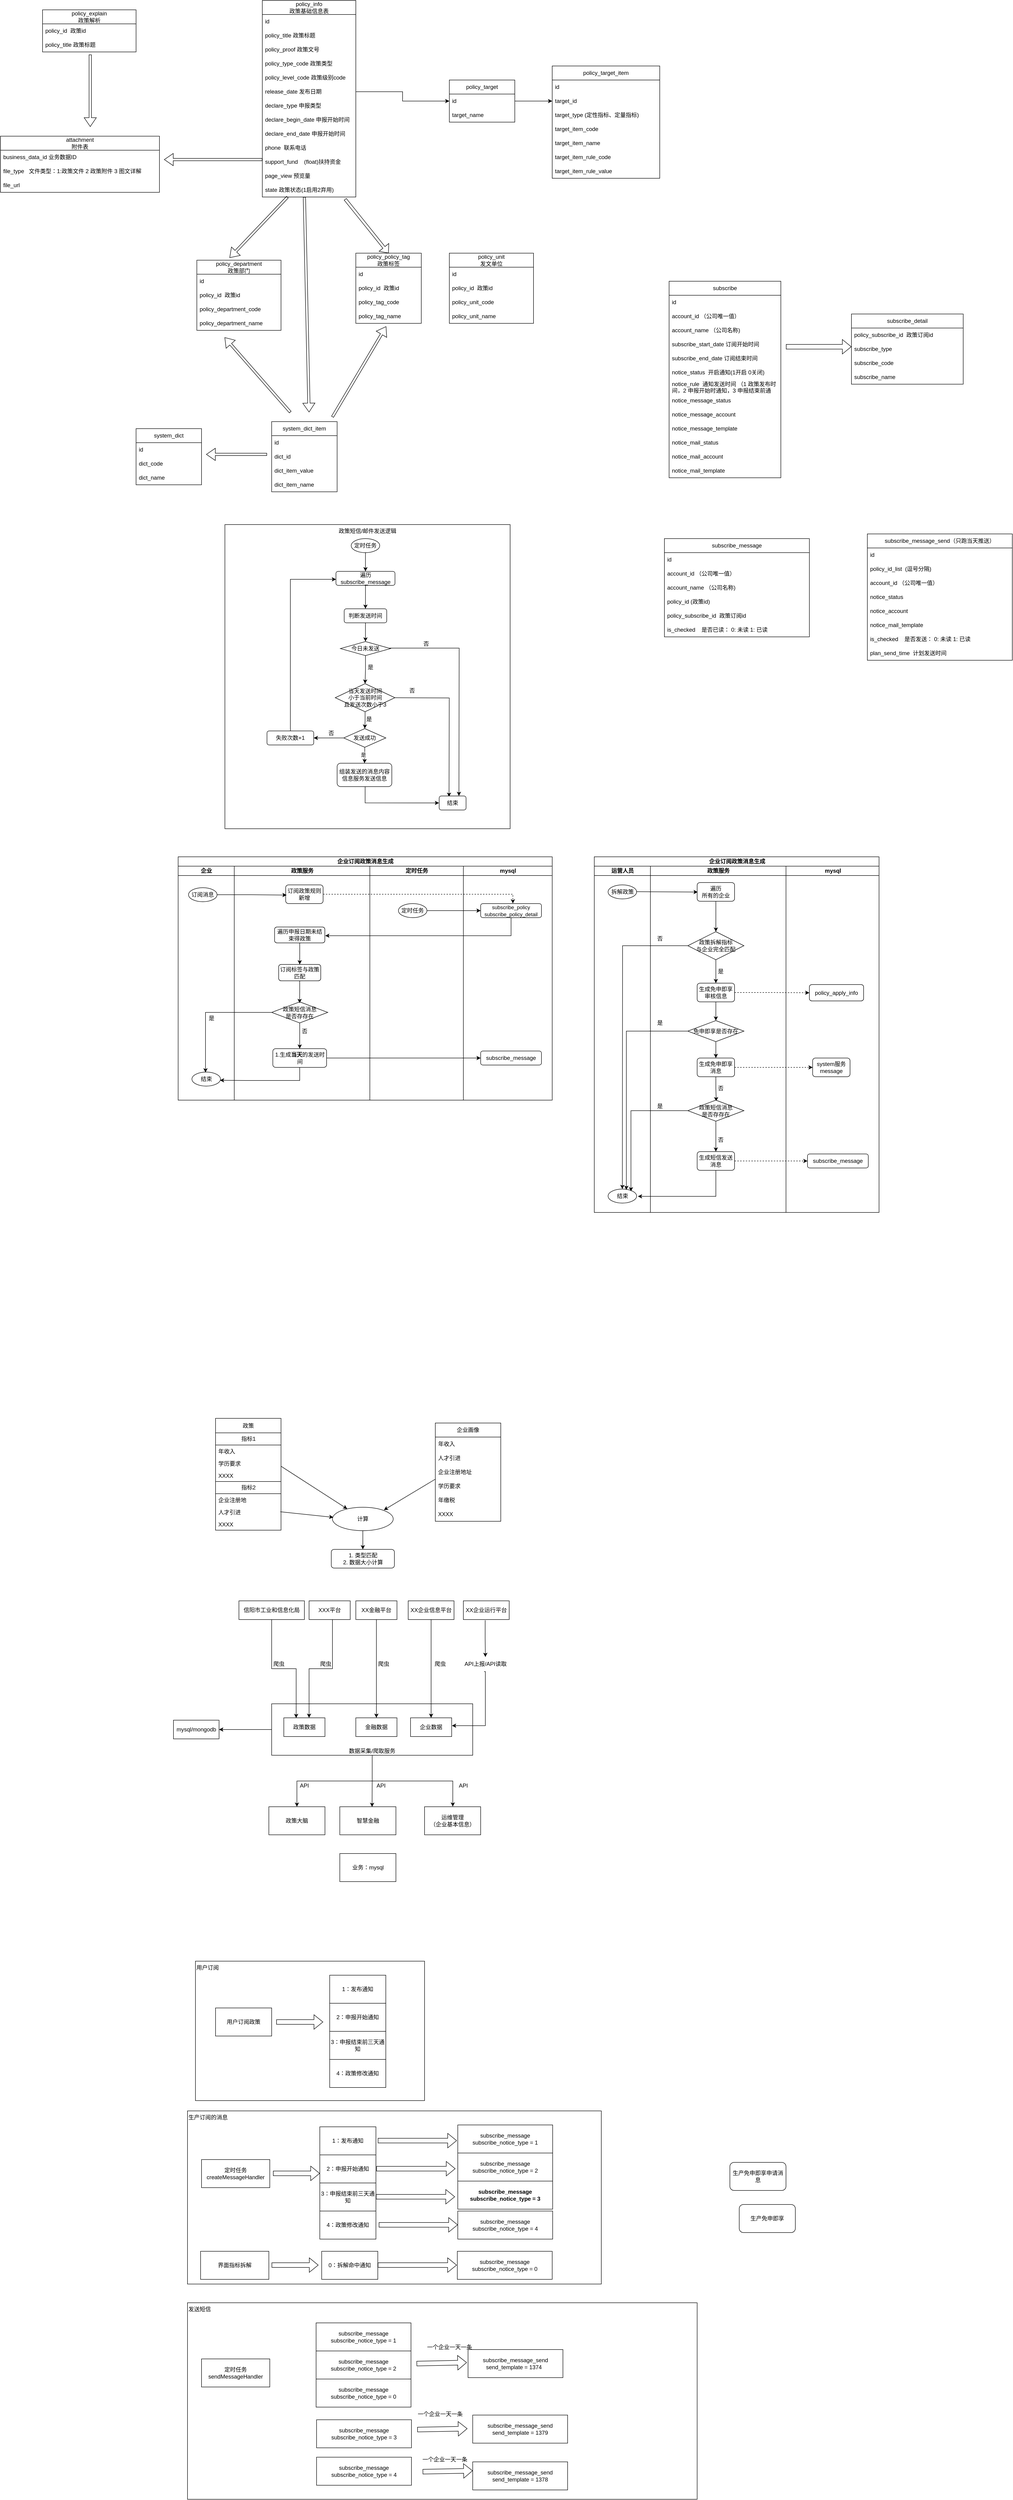 <mxfile version="22.1.4" type="github">
  <diagram name="第 1 页" id="2xM9Q4XmKQ3uE5KLnZdW">
    <mxGraphModel dx="2748" dy="2401" grid="1" gridSize="10" guides="1" tooltips="1" connect="0" arrows="1" fold="1" page="1" pageScale="1" pageWidth="827" pageHeight="1169" math="0" shadow="0">
      <root>
        <mxCell id="0" />
        <mxCell id="1" parent="0" />
        <mxCell id="A2FMBmHC_9ZE1Jm3bcl5-25" value="生产订阅的消息" style="rounded=0;whiteSpace=wrap;html=1;verticalAlign=top;align=left;" vertex="1" parent="1">
          <mxGeometry x="200" y="4390" width="885" height="370" as="geometry" />
        </mxCell>
        <mxCell id="A2FMBmHC_9ZE1Jm3bcl5-8" value="用户订阅" style="rounded=0;whiteSpace=wrap;html=1;align=left;verticalAlign=top;" vertex="1" parent="1">
          <mxGeometry x="217" y="4070" width="490" height="298" as="geometry" />
        </mxCell>
        <mxCell id="gBWArvIDeeEikkrldoBi-82" value="政策短信/邮件发送逻辑" style="rounded=0;whiteSpace=wrap;html=1;verticalAlign=top;" parent="1" vertex="1">
          <mxGeometry x="280" y="1000" width="610" height="650" as="geometry" />
        </mxCell>
        <mxCell id="bisRe-8OawZfb11u8gYM-2" value="policy_info&lt;br&gt;政策基础信息表" style="swimlane;fontStyle=0;childLayout=stackLayout;horizontal=1;startSize=30;horizontalStack=0;resizeParent=1;resizeParentMax=0;resizeLast=0;collapsible=1;marginBottom=0;whiteSpace=wrap;html=1;" parent="1" vertex="1">
          <mxGeometry x="360" y="-120" width="200" height="420" as="geometry" />
        </mxCell>
        <mxCell id="bisRe-8OawZfb11u8gYM-3" value="id" style="text;strokeColor=none;fillColor=none;align=left;verticalAlign=middle;spacingLeft=4;spacingRight=4;overflow=hidden;points=[[0,0.5],[1,0.5]];portConstraint=eastwest;rotatable=0;whiteSpace=wrap;html=1;" parent="bisRe-8OawZfb11u8gYM-2" vertex="1">
          <mxGeometry y="30" width="200" height="30" as="geometry" />
        </mxCell>
        <mxCell id="bisRe-8OawZfb11u8gYM-4" value="policy_title&amp;nbsp;政策标题" style="text;strokeColor=none;fillColor=none;align=left;verticalAlign=middle;spacingLeft=4;spacingRight=4;overflow=hidden;points=[[0,0.5],[1,0.5]];portConstraint=eastwest;rotatable=0;whiteSpace=wrap;html=1;" parent="bisRe-8OawZfb11u8gYM-2" vertex="1">
          <mxGeometry y="60" width="200" height="30" as="geometry" />
        </mxCell>
        <mxCell id="bisRe-8OawZfb11u8gYM-5" value="policy_proof&amp;nbsp;政策文号" style="text;strokeColor=none;fillColor=none;align=left;verticalAlign=middle;spacingLeft=4;spacingRight=4;overflow=hidden;points=[[0,0.5],[1,0.5]];portConstraint=eastwest;rotatable=0;whiteSpace=wrap;html=1;" parent="bisRe-8OawZfb11u8gYM-2" vertex="1">
          <mxGeometry y="90" width="200" height="30" as="geometry" />
        </mxCell>
        <mxCell id="bisRe-8OawZfb11u8gYM-113" value="policy_type_code 政策类型" style="text;strokeColor=none;fillColor=none;align=left;verticalAlign=middle;spacingLeft=4;spacingRight=4;overflow=hidden;points=[[0,0.5],[1,0.5]];portConstraint=eastwest;rotatable=0;whiteSpace=wrap;html=1;" parent="bisRe-8OawZfb11u8gYM-2" vertex="1">
          <mxGeometry y="120" width="200" height="30" as="geometry" />
        </mxCell>
        <mxCell id="bisRe-8OawZfb11u8gYM-114" value="policy_level_code 政策级别code" style="text;strokeColor=none;fillColor=none;align=left;verticalAlign=middle;spacingLeft=4;spacingRight=4;overflow=hidden;points=[[0,0.5],[1,0.5]];portConstraint=eastwest;rotatable=0;whiteSpace=wrap;html=1;" parent="bisRe-8OawZfb11u8gYM-2" vertex="1">
          <mxGeometry y="150" width="200" height="30" as="geometry" />
        </mxCell>
        <mxCell id="bisRe-8OawZfb11u8gYM-95" value="release_date 发布日期" style="text;strokeColor=none;fillColor=none;align=left;verticalAlign=middle;spacingLeft=4;spacingRight=4;overflow=hidden;points=[[0,0.5],[1,0.5]];portConstraint=eastwest;rotatable=0;whiteSpace=wrap;html=1;" parent="bisRe-8OawZfb11u8gYM-2" vertex="1">
          <mxGeometry y="180" width="200" height="30" as="geometry" />
        </mxCell>
        <mxCell id="bisRe-8OawZfb11u8gYM-100" value="declare_type&amp;nbsp;申报类型" style="text;strokeColor=none;fillColor=none;align=left;verticalAlign=middle;spacingLeft=4;spacingRight=4;overflow=hidden;points=[[0,0.5],[1,0.5]];portConstraint=eastwest;rotatable=0;whiteSpace=wrap;html=1;" parent="bisRe-8OawZfb11u8gYM-2" vertex="1">
          <mxGeometry y="210" width="200" height="30" as="geometry" />
        </mxCell>
        <mxCell id="bisRe-8OawZfb11u8gYM-98" value="declare_begin_date&amp;nbsp;申报开始时间" style="text;strokeColor=none;fillColor=none;align=left;verticalAlign=middle;spacingLeft=4;spacingRight=4;overflow=hidden;points=[[0,0.5],[1,0.5]];portConstraint=eastwest;rotatable=0;whiteSpace=wrap;html=1;" parent="bisRe-8OawZfb11u8gYM-2" vertex="1">
          <mxGeometry y="240" width="200" height="30" as="geometry" />
        </mxCell>
        <mxCell id="bisRe-8OawZfb11u8gYM-97" value="declare_end_date&amp;nbsp;申报开始时间" style="text;strokeColor=none;fillColor=none;align=left;verticalAlign=middle;spacingLeft=4;spacingRight=4;overflow=hidden;points=[[0,0.5],[1,0.5]];portConstraint=eastwest;rotatable=0;whiteSpace=wrap;html=1;" parent="bisRe-8OawZfb11u8gYM-2" vertex="1">
          <mxGeometry y="270" width="200" height="30" as="geometry" />
        </mxCell>
        <mxCell id="bisRe-8OawZfb11u8gYM-99" value="phone&amp;nbsp; 联系电话" style="text;strokeColor=none;fillColor=none;align=left;verticalAlign=middle;spacingLeft=4;spacingRight=4;overflow=hidden;points=[[0,0.5],[1,0.5]];portConstraint=eastwest;rotatable=0;whiteSpace=wrap;html=1;" parent="bisRe-8OawZfb11u8gYM-2" vertex="1">
          <mxGeometry y="300" width="200" height="30" as="geometry" />
        </mxCell>
        <mxCell id="bisRe-8OawZfb11u8gYM-101" value="support_fund&amp;nbsp; &amp;nbsp; (float)扶持资金" style="text;strokeColor=none;fillColor=none;align=left;verticalAlign=middle;spacingLeft=4;spacingRight=4;overflow=hidden;points=[[0,0.5],[1,0.5]];portConstraint=eastwest;rotatable=0;whiteSpace=wrap;html=1;" parent="bisRe-8OawZfb11u8gYM-2" vertex="1">
          <mxGeometry y="330" width="200" height="30" as="geometry" />
        </mxCell>
        <mxCell id="bisRe-8OawZfb11u8gYM-102" value="page_view 预览量" style="text;strokeColor=none;fillColor=none;align=left;verticalAlign=middle;spacingLeft=4;spacingRight=4;overflow=hidden;points=[[0,0.5],[1,0.5]];portConstraint=eastwest;rotatable=0;whiteSpace=wrap;html=1;" parent="bisRe-8OawZfb11u8gYM-2" vertex="1">
          <mxGeometry y="360" width="200" height="30" as="geometry" />
        </mxCell>
        <mxCell id="bisRe-8OawZfb11u8gYM-127" value="state 政策状态(1启用2弃用)" style="text;strokeColor=none;fillColor=none;align=left;verticalAlign=middle;spacingLeft=4;spacingRight=4;overflow=hidden;points=[[0,0.5],[1,0.5]];portConstraint=eastwest;rotatable=0;whiteSpace=wrap;html=1;" parent="bisRe-8OawZfb11u8gYM-2" vertex="1">
          <mxGeometry y="390" width="200" height="30" as="geometry" />
        </mxCell>
        <mxCell id="bisRe-8OawZfb11u8gYM-6" value="attachment&lt;br&gt;附件表" style="swimlane;fontStyle=0;childLayout=stackLayout;horizontal=1;startSize=30;horizontalStack=0;resizeParent=1;resizeParentMax=0;resizeLast=0;collapsible=1;marginBottom=0;whiteSpace=wrap;html=1;" parent="1" vertex="1">
          <mxGeometry x="-200" y="170" width="340" height="120" as="geometry" />
        </mxCell>
        <mxCell id="bisRe-8OawZfb11u8gYM-7" value="business_data_id 业务数据ID" style="text;strokeColor=none;fillColor=none;align=left;verticalAlign=middle;spacingLeft=4;spacingRight=4;overflow=hidden;points=[[0,0.5],[1,0.5]];portConstraint=eastwest;rotatable=0;whiteSpace=wrap;html=1;" parent="bisRe-8OawZfb11u8gYM-6" vertex="1">
          <mxGeometry y="30" width="340" height="30" as="geometry" />
        </mxCell>
        <mxCell id="bisRe-8OawZfb11u8gYM-8" value="file_type&amp;nbsp; &amp;nbsp;文件类型：1:政策文件 2 政策附件 3 图文详解" style="text;strokeColor=none;fillColor=none;align=left;verticalAlign=middle;spacingLeft=4;spacingRight=4;overflow=hidden;points=[[0,0.5],[1,0.5]];portConstraint=eastwest;rotatable=0;whiteSpace=wrap;html=1;" parent="bisRe-8OawZfb11u8gYM-6" vertex="1">
          <mxGeometry y="60" width="340" height="30" as="geometry" />
        </mxCell>
        <mxCell id="bisRe-8OawZfb11u8gYM-9" value="file_url" style="text;strokeColor=none;fillColor=none;align=left;verticalAlign=middle;spacingLeft=4;spacingRight=4;overflow=hidden;points=[[0,0.5],[1,0.5]];portConstraint=eastwest;rotatable=0;whiteSpace=wrap;html=1;" parent="bisRe-8OawZfb11u8gYM-6" vertex="1">
          <mxGeometry y="90" width="340" height="30" as="geometry" />
        </mxCell>
        <mxCell id="bisRe-8OawZfb11u8gYM-15" value="policy_policy_tag&lt;br&gt;政策标签" style="swimlane;fontStyle=0;childLayout=stackLayout;horizontal=1;startSize=30;horizontalStack=0;resizeParent=1;resizeParentMax=0;resizeLast=0;collapsible=1;marginBottom=0;whiteSpace=wrap;html=1;" parent="1" vertex="1">
          <mxGeometry x="560" y="420" width="140" height="150" as="geometry" />
        </mxCell>
        <mxCell id="bisRe-8OawZfb11u8gYM-16" value="id" style="text;strokeColor=none;fillColor=none;align=left;verticalAlign=middle;spacingLeft=4;spacingRight=4;overflow=hidden;points=[[0,0.5],[1,0.5]];portConstraint=eastwest;rotatable=0;whiteSpace=wrap;html=1;" parent="bisRe-8OawZfb11u8gYM-15" vertex="1">
          <mxGeometry y="30" width="140" height="30" as="geometry" />
        </mxCell>
        <mxCell id="bisRe-8OawZfb11u8gYM-17" value="policy_id&amp;nbsp; 政策id" style="text;strokeColor=none;fillColor=none;align=left;verticalAlign=middle;spacingLeft=4;spacingRight=4;overflow=hidden;points=[[0,0.5],[1,0.5]];portConstraint=eastwest;rotatable=0;whiteSpace=wrap;html=1;" parent="bisRe-8OawZfb11u8gYM-15" vertex="1">
          <mxGeometry y="60" width="140" height="30" as="geometry" />
        </mxCell>
        <mxCell id="bisRe-8OawZfb11u8gYM-18" value="policy_tag_code" style="text;strokeColor=none;fillColor=none;align=left;verticalAlign=middle;spacingLeft=4;spacingRight=4;overflow=hidden;points=[[0,0.5],[1,0.5]];portConstraint=eastwest;rotatable=0;whiteSpace=wrap;html=1;" parent="bisRe-8OawZfb11u8gYM-15" vertex="1">
          <mxGeometry y="90" width="140" height="30" as="geometry" />
        </mxCell>
        <mxCell id="bisRe-8OawZfb11u8gYM-19" value="policy_tag_name" style="text;strokeColor=none;fillColor=none;align=left;verticalAlign=middle;spacingLeft=4;spacingRight=4;overflow=hidden;points=[[0,0.5],[1,0.5]];portConstraint=eastwest;rotatable=0;whiteSpace=wrap;html=1;" parent="bisRe-8OawZfb11u8gYM-15" vertex="1">
          <mxGeometry y="120" width="140" height="30" as="geometry" />
        </mxCell>
        <mxCell id="bisRe-8OawZfb11u8gYM-25" value="policy_department&lt;br&gt;政策部门" style="swimlane;fontStyle=0;childLayout=stackLayout;horizontal=1;startSize=30;horizontalStack=0;resizeParent=1;resizeParentMax=0;resizeLast=0;collapsible=1;marginBottom=0;whiteSpace=wrap;html=1;" parent="1" vertex="1">
          <mxGeometry x="220" y="435" width="180" height="150" as="geometry" />
        </mxCell>
        <mxCell id="bisRe-8OawZfb11u8gYM-26" value="id" style="text;strokeColor=none;fillColor=none;align=left;verticalAlign=middle;spacingLeft=4;spacingRight=4;overflow=hidden;points=[[0,0.5],[1,0.5]];portConstraint=eastwest;rotatable=0;whiteSpace=wrap;html=1;" parent="bisRe-8OawZfb11u8gYM-25" vertex="1">
          <mxGeometry y="30" width="180" height="30" as="geometry" />
        </mxCell>
        <mxCell id="bisRe-8OawZfb11u8gYM-27" value="policy_id&amp;nbsp; 政策id" style="text;strokeColor=none;fillColor=none;align=left;verticalAlign=middle;spacingLeft=4;spacingRight=4;overflow=hidden;points=[[0,0.5],[1,0.5]];portConstraint=eastwest;rotatable=0;whiteSpace=wrap;html=1;" parent="bisRe-8OawZfb11u8gYM-25" vertex="1">
          <mxGeometry y="60" width="180" height="30" as="geometry" />
        </mxCell>
        <mxCell id="bisRe-8OawZfb11u8gYM-28" value="policy_department_code" style="text;strokeColor=none;fillColor=none;align=left;verticalAlign=middle;spacingLeft=4;spacingRight=4;overflow=hidden;points=[[0,0.5],[1,0.5]];portConstraint=eastwest;rotatable=0;whiteSpace=wrap;html=1;" parent="bisRe-8OawZfb11u8gYM-25" vertex="1">
          <mxGeometry y="90" width="180" height="30" as="geometry" />
        </mxCell>
        <mxCell id="bisRe-8OawZfb11u8gYM-29" value="policy_department_name" style="text;strokeColor=none;fillColor=none;align=left;verticalAlign=middle;spacingLeft=4;spacingRight=4;overflow=hidden;points=[[0,0.5],[1,0.5]];portConstraint=eastwest;rotatable=0;whiteSpace=wrap;html=1;" parent="bisRe-8OawZfb11u8gYM-25" vertex="1">
          <mxGeometry y="120" width="180" height="30" as="geometry" />
        </mxCell>
        <mxCell id="bisRe-8OawZfb11u8gYM-36" value="system_dict" style="swimlane;fontStyle=0;childLayout=stackLayout;horizontal=1;startSize=30;horizontalStack=0;resizeParent=1;resizeParentMax=0;resizeLast=0;collapsible=1;marginBottom=0;whiteSpace=wrap;html=1;" parent="1" vertex="1">
          <mxGeometry x="90" y="795" width="140" height="120" as="geometry" />
        </mxCell>
        <mxCell id="bisRe-8OawZfb11u8gYM-37" value="id" style="text;strokeColor=none;fillColor=none;align=left;verticalAlign=middle;spacingLeft=4;spacingRight=4;overflow=hidden;points=[[0,0.5],[1,0.5]];portConstraint=eastwest;rotatable=0;whiteSpace=wrap;html=1;" parent="bisRe-8OawZfb11u8gYM-36" vertex="1">
          <mxGeometry y="30" width="140" height="30" as="geometry" />
        </mxCell>
        <mxCell id="bisRe-8OawZfb11u8gYM-38" value="dict_code" style="text;strokeColor=none;fillColor=none;align=left;verticalAlign=middle;spacingLeft=4;spacingRight=4;overflow=hidden;points=[[0,0.5],[1,0.5]];portConstraint=eastwest;rotatable=0;whiteSpace=wrap;html=1;" parent="bisRe-8OawZfb11u8gYM-36" vertex="1">
          <mxGeometry y="60" width="140" height="30" as="geometry" />
        </mxCell>
        <mxCell id="bisRe-8OawZfb11u8gYM-39" value="dict_name" style="text;strokeColor=none;fillColor=none;align=left;verticalAlign=middle;spacingLeft=4;spacingRight=4;overflow=hidden;points=[[0,0.5],[1,0.5]];portConstraint=eastwest;rotatable=0;whiteSpace=wrap;html=1;" parent="bisRe-8OawZfb11u8gYM-36" vertex="1">
          <mxGeometry y="90" width="140" height="30" as="geometry" />
        </mxCell>
        <mxCell id="bisRe-8OawZfb11u8gYM-40" value="system_dict_item" style="swimlane;fontStyle=0;childLayout=stackLayout;horizontal=1;startSize=30;horizontalStack=0;resizeParent=1;resizeParentMax=0;resizeLast=0;collapsible=1;marginBottom=0;whiteSpace=wrap;html=1;" parent="1" vertex="1">
          <mxGeometry x="380" y="780" width="140" height="150" as="geometry" />
        </mxCell>
        <mxCell id="bisRe-8OawZfb11u8gYM-41" value="id" style="text;strokeColor=none;fillColor=none;align=left;verticalAlign=middle;spacingLeft=4;spacingRight=4;overflow=hidden;points=[[0,0.5],[1,0.5]];portConstraint=eastwest;rotatable=0;whiteSpace=wrap;html=1;" parent="bisRe-8OawZfb11u8gYM-40" vertex="1">
          <mxGeometry y="30" width="140" height="30" as="geometry" />
        </mxCell>
        <mxCell id="bisRe-8OawZfb11u8gYM-42" value="dict_id" style="text;strokeColor=none;fillColor=none;align=left;verticalAlign=middle;spacingLeft=4;spacingRight=4;overflow=hidden;points=[[0,0.5],[1,0.5]];portConstraint=eastwest;rotatable=0;whiteSpace=wrap;html=1;" parent="bisRe-8OawZfb11u8gYM-40" vertex="1">
          <mxGeometry y="60" width="140" height="30" as="geometry" />
        </mxCell>
        <mxCell id="bisRe-8OawZfb11u8gYM-43" value="dict_item_value" style="text;strokeColor=none;fillColor=none;align=left;verticalAlign=middle;spacingLeft=4;spacingRight=4;overflow=hidden;points=[[0,0.5],[1,0.5]];portConstraint=eastwest;rotatable=0;whiteSpace=wrap;html=1;" parent="bisRe-8OawZfb11u8gYM-40" vertex="1">
          <mxGeometry y="90" width="140" height="30" as="geometry" />
        </mxCell>
        <mxCell id="bisRe-8OawZfb11u8gYM-44" value="dict_item_name" style="text;strokeColor=none;fillColor=none;align=left;verticalAlign=middle;spacingLeft=4;spacingRight=4;overflow=hidden;points=[[0,0.5],[1,0.5]];portConstraint=eastwest;rotatable=0;whiteSpace=wrap;html=1;" parent="bisRe-8OawZfb11u8gYM-40" vertex="1">
          <mxGeometry y="120" width="140" height="30" as="geometry" />
        </mxCell>
        <mxCell id="bisRe-8OawZfb11u8gYM-61" value="" style="shape=flexArrow;endArrow=classic;html=1;rounded=0;width=5;" parent="1" edge="1">
          <mxGeometry width="50" height="50" relative="1" as="geometry">
            <mxPoint x="414" y="300" as="sourcePoint" />
            <mxPoint x="290" y="430" as="targetPoint" />
          </mxGeometry>
        </mxCell>
        <mxCell id="bisRe-8OawZfb11u8gYM-64" value="" style="shape=flexArrow;endArrow=classic;html=1;rounded=0;width=5.714;exitX=0.886;exitY=1.153;exitDx=0;exitDy=0;exitPerimeter=0;entryX=0.5;entryY=0;entryDx=0;entryDy=0;endSize=4.757;" parent="1" source="bisRe-8OawZfb11u8gYM-127" target="bisRe-8OawZfb11u8gYM-15" edge="1">
          <mxGeometry width="50" height="50" relative="1" as="geometry">
            <mxPoint x="530" y="280" as="sourcePoint" />
            <mxPoint x="860" y="430" as="targetPoint" />
          </mxGeometry>
        </mxCell>
        <mxCell id="bisRe-8OawZfb11u8gYM-65" value="" style="shape=flexArrow;endArrow=classic;html=1;rounded=0;width=5;entryX=0.463;entryY=1.218;entryDx=0;entryDy=0;entryPerimeter=0;" parent="1" target="bisRe-8OawZfb11u8gYM-19" edge="1">
          <mxGeometry width="50" height="50" relative="1" as="geometry">
            <mxPoint x="510" y="770" as="sourcePoint" />
            <mxPoint x="840" y="590" as="targetPoint" />
          </mxGeometry>
        </mxCell>
        <mxCell id="bisRe-8OawZfb11u8gYM-68" value="" style="shape=flexArrow;endArrow=classic;html=1;rounded=0;width=5;" parent="1" edge="1">
          <mxGeometry width="50" height="50" relative="1" as="geometry">
            <mxPoint x="420" y="760" as="sourcePoint" />
            <mxPoint x="279.5" y="600" as="targetPoint" />
          </mxGeometry>
        </mxCell>
        <mxCell id="bisRe-8OawZfb11u8gYM-74" value="policy_target" style="swimlane;fontStyle=0;childLayout=stackLayout;horizontal=1;startSize=30;horizontalStack=0;resizeParent=1;resizeParentMax=0;resizeLast=0;collapsible=1;marginBottom=0;whiteSpace=wrap;html=1;" parent="1" vertex="1">
          <mxGeometry x="760" y="50" width="140" height="90" as="geometry" />
        </mxCell>
        <mxCell id="bisRe-8OawZfb11u8gYM-75" value="id" style="text;strokeColor=none;fillColor=none;align=left;verticalAlign=middle;spacingLeft=4;spacingRight=4;overflow=hidden;points=[[0,0.5],[1,0.5]];portConstraint=eastwest;rotatable=0;whiteSpace=wrap;html=1;" parent="bisRe-8OawZfb11u8gYM-74" vertex="1">
          <mxGeometry y="30" width="140" height="30" as="geometry" />
        </mxCell>
        <mxCell id="bisRe-8OawZfb11u8gYM-76" value="target_name" style="text;strokeColor=none;fillColor=none;align=left;verticalAlign=middle;spacingLeft=4;spacingRight=4;overflow=hidden;points=[[0,0.5],[1,0.5]];portConstraint=eastwest;rotatable=0;whiteSpace=wrap;html=1;" parent="bisRe-8OawZfb11u8gYM-74" vertex="1">
          <mxGeometry y="60" width="140" height="30" as="geometry" />
        </mxCell>
        <mxCell id="bisRe-8OawZfb11u8gYM-78" value="policy_target_item" style="swimlane;fontStyle=0;childLayout=stackLayout;horizontal=1;startSize=30;horizontalStack=0;resizeParent=1;resizeParentMax=0;resizeLast=0;collapsible=1;marginBottom=0;whiteSpace=wrap;html=1;" parent="1" vertex="1">
          <mxGeometry x="980" y="20" width="230" height="240" as="geometry" />
        </mxCell>
        <mxCell id="bisRe-8OawZfb11u8gYM-79" value="id" style="text;strokeColor=none;fillColor=none;align=left;verticalAlign=middle;spacingLeft=4;spacingRight=4;overflow=hidden;points=[[0,0.5],[1,0.5]];portConstraint=eastwest;rotatable=0;whiteSpace=wrap;html=1;" parent="bisRe-8OawZfb11u8gYM-78" vertex="1">
          <mxGeometry y="30" width="230" height="30" as="geometry" />
        </mxCell>
        <mxCell id="bisRe-8OawZfb11u8gYM-80" value="target_id" style="text;strokeColor=none;fillColor=none;align=left;verticalAlign=middle;spacingLeft=4;spacingRight=4;overflow=hidden;points=[[0,0.5],[1,0.5]];portConstraint=eastwest;rotatable=0;whiteSpace=wrap;html=1;" parent="bisRe-8OawZfb11u8gYM-78" vertex="1">
          <mxGeometry y="60" width="230" height="30" as="geometry" />
        </mxCell>
        <mxCell id="bisRe-8OawZfb11u8gYM-86" value="target_type (定性指标、定量指标)" style="text;strokeColor=none;fillColor=none;align=left;verticalAlign=middle;spacingLeft=4;spacingRight=4;overflow=hidden;points=[[0,0.5],[1,0.5]];portConstraint=eastwest;rotatable=0;whiteSpace=wrap;html=1;" parent="bisRe-8OawZfb11u8gYM-78" vertex="1">
          <mxGeometry y="90" width="230" height="30" as="geometry" />
        </mxCell>
        <mxCell id="bisRe-8OawZfb11u8gYM-81" value="target_item_code" style="text;strokeColor=none;fillColor=none;align=left;verticalAlign=middle;spacingLeft=4;spacingRight=4;overflow=hidden;points=[[0,0.5],[1,0.5]];portConstraint=eastwest;rotatable=0;whiteSpace=wrap;html=1;" parent="bisRe-8OawZfb11u8gYM-78" vertex="1">
          <mxGeometry y="120" width="230" height="30" as="geometry" />
        </mxCell>
        <mxCell id="bisRe-8OawZfb11u8gYM-84" value="target_item_name" style="text;strokeColor=none;fillColor=none;align=left;verticalAlign=middle;spacingLeft=4;spacingRight=4;overflow=hidden;points=[[0,0.5],[1,0.5]];portConstraint=eastwest;rotatable=0;whiteSpace=wrap;html=1;" parent="bisRe-8OawZfb11u8gYM-78" vertex="1">
          <mxGeometry y="150" width="230" height="30" as="geometry" />
        </mxCell>
        <mxCell id="bisRe-8OawZfb11u8gYM-85" value="target_item_rule_code" style="text;strokeColor=none;fillColor=none;align=left;verticalAlign=middle;spacingLeft=4;spacingRight=4;overflow=hidden;points=[[0,0.5],[1,0.5]];portConstraint=eastwest;rotatable=0;whiteSpace=wrap;html=1;" parent="bisRe-8OawZfb11u8gYM-78" vertex="1">
          <mxGeometry y="180" width="230" height="30" as="geometry" />
        </mxCell>
        <mxCell id="bisRe-8OawZfb11u8gYM-87" value="target_item_rule_value" style="text;strokeColor=none;fillColor=none;align=left;verticalAlign=middle;spacingLeft=4;spacingRight=4;overflow=hidden;points=[[0,0.5],[1,0.5]];portConstraint=eastwest;rotatable=0;whiteSpace=wrap;html=1;" parent="bisRe-8OawZfb11u8gYM-78" vertex="1">
          <mxGeometry y="210" width="230" height="30" as="geometry" />
        </mxCell>
        <mxCell id="bisRe-8OawZfb11u8gYM-83" value="" style="shape=flexArrow;endArrow=classic;html=1;rounded=0;width=5;" parent="1" edge="1">
          <mxGeometry width="50" height="50" relative="1" as="geometry">
            <mxPoint x="360" y="220" as="sourcePoint" />
            <mxPoint x="150" y="220" as="targetPoint" />
          </mxGeometry>
        </mxCell>
        <mxCell id="bisRe-8OawZfb11u8gYM-88" value="subscribe" style="swimlane;fontStyle=0;childLayout=stackLayout;horizontal=1;startSize=30;horizontalStack=0;resizeParent=1;resizeParentMax=0;resizeLast=0;collapsible=1;marginBottom=0;whiteSpace=wrap;html=1;" parent="1" vertex="1">
          <mxGeometry x="1230" y="480" width="239" height="420" as="geometry" />
        </mxCell>
        <mxCell id="_FJIvnEvY_UykfFv3QYx-8" value="id" style="text;strokeColor=none;fillColor=none;align=left;verticalAlign=middle;spacingLeft=4;spacingRight=4;overflow=hidden;points=[[0,0.5],[1,0.5]];portConstraint=eastwest;rotatable=0;whiteSpace=wrap;html=1;" parent="bisRe-8OawZfb11u8gYM-88" vertex="1">
          <mxGeometry y="30" width="239" height="30" as="geometry" />
        </mxCell>
        <mxCell id="bisRe-8OawZfb11u8gYM-89" value="account_id （公司唯一值）" style="text;strokeColor=none;fillColor=none;align=left;verticalAlign=middle;spacingLeft=4;spacingRight=4;overflow=hidden;points=[[0,0.5],[1,0.5]];portConstraint=eastwest;rotatable=0;whiteSpace=wrap;html=1;" parent="bisRe-8OawZfb11u8gYM-88" vertex="1">
          <mxGeometry y="60" width="239" height="30" as="geometry" />
        </mxCell>
        <mxCell id="_FJIvnEvY_UykfFv3QYx-19" value="account_name （公司名称)" style="text;strokeColor=none;fillColor=none;align=left;verticalAlign=middle;spacingLeft=4;spacingRight=4;overflow=hidden;points=[[0,0.5],[1,0.5]];portConstraint=eastwest;rotatable=0;whiteSpace=wrap;html=1;" parent="bisRe-8OawZfb11u8gYM-88" vertex="1">
          <mxGeometry y="90" width="239" height="30" as="geometry" />
        </mxCell>
        <mxCell id="bisRe-8OawZfb11u8gYM-94" value="subscribe_start_date 订阅开始时间" style="text;strokeColor=none;fillColor=none;align=left;verticalAlign=middle;spacingLeft=4;spacingRight=4;overflow=hidden;points=[[0,0.5],[1,0.5]];portConstraint=eastwest;rotatable=0;whiteSpace=wrap;html=1;" parent="bisRe-8OawZfb11u8gYM-88" vertex="1">
          <mxGeometry y="120" width="239" height="30" as="geometry" />
        </mxCell>
        <mxCell id="bisRe-8OawZfb11u8gYM-93" value="subscribe_end_date 订阅结束时间" style="text;strokeColor=none;fillColor=none;align=left;verticalAlign=middle;spacingLeft=4;spacingRight=4;overflow=hidden;points=[[0,0.5],[1,0.5]];portConstraint=eastwest;rotatable=0;whiteSpace=wrap;html=1;" parent="bisRe-8OawZfb11u8gYM-88" vertex="1">
          <mxGeometry y="150" width="239" height="30" as="geometry" />
        </mxCell>
        <mxCell id="_FJIvnEvY_UykfFv3QYx-12" value="notice_status&amp;nbsp; 开启通知(1开启 0关闭)" style="text;strokeColor=none;fillColor=none;align=left;verticalAlign=middle;spacingLeft=4;spacingRight=4;overflow=hidden;points=[[0,0.5],[1,0.5]];portConstraint=eastwest;rotatable=0;whiteSpace=wrap;html=1;" parent="bisRe-8OawZfb11u8gYM-88" vertex="1">
          <mxGeometry y="180" width="239" height="30" as="geometry" />
        </mxCell>
        <mxCell id="_FJIvnEvY_UykfFv3QYx-11" value="notice_rule&amp;nbsp; 通知发送时间 （1 政策发布时间，2 申报开始时通知，3 申报结束前通知）" style="text;strokeColor=none;fillColor=none;align=left;verticalAlign=middle;spacingLeft=4;spacingRight=4;overflow=hidden;points=[[0,0.5],[1,0.5]];portConstraint=eastwest;rotatable=0;whiteSpace=wrap;html=1;" parent="bisRe-8OawZfb11u8gYM-88" vertex="1">
          <mxGeometry y="210" width="239" height="30" as="geometry" />
        </mxCell>
        <mxCell id="_FJIvnEvY_UykfFv3QYx-10" value="notice_message_status" style="text;strokeColor=none;fillColor=none;align=left;verticalAlign=middle;spacingLeft=4;spacingRight=4;overflow=hidden;points=[[0,0.5],[1,0.5]];portConstraint=eastwest;rotatable=0;whiteSpace=wrap;html=1;" parent="bisRe-8OawZfb11u8gYM-88" vertex="1">
          <mxGeometry y="240" width="239" height="30" as="geometry" />
        </mxCell>
        <mxCell id="_FJIvnEvY_UykfFv3QYx-13" value="notice_message_account" style="text;strokeColor=none;fillColor=none;align=left;verticalAlign=middle;spacingLeft=4;spacingRight=4;overflow=hidden;points=[[0,0.5],[1,0.5]];portConstraint=eastwest;rotatable=0;whiteSpace=wrap;html=1;" parent="bisRe-8OawZfb11u8gYM-88" vertex="1">
          <mxGeometry y="270" width="239" height="30" as="geometry" />
        </mxCell>
        <mxCell id="_FJIvnEvY_UykfFv3QYx-16" value="notice_message_template" style="text;strokeColor=none;fillColor=none;align=left;verticalAlign=middle;spacingLeft=4;spacingRight=4;overflow=hidden;points=[[0,0.5],[1,0.5]];portConstraint=eastwest;rotatable=0;whiteSpace=wrap;html=1;" parent="bisRe-8OawZfb11u8gYM-88" vertex="1">
          <mxGeometry y="300" width="239" height="30" as="geometry" />
        </mxCell>
        <mxCell id="_FJIvnEvY_UykfFv3QYx-15" value="notice_mail_status" style="text;strokeColor=none;fillColor=none;align=left;verticalAlign=middle;spacingLeft=4;spacingRight=4;overflow=hidden;points=[[0,0.5],[1,0.5]];portConstraint=eastwest;rotatable=0;whiteSpace=wrap;html=1;" parent="bisRe-8OawZfb11u8gYM-88" vertex="1">
          <mxGeometry y="330" width="239" height="30" as="geometry" />
        </mxCell>
        <mxCell id="_FJIvnEvY_UykfFv3QYx-14" value="notice_mail_account" style="text;strokeColor=none;fillColor=none;align=left;verticalAlign=middle;spacingLeft=4;spacingRight=4;overflow=hidden;points=[[0,0.5],[1,0.5]];portConstraint=eastwest;rotatable=0;whiteSpace=wrap;html=1;" parent="bisRe-8OawZfb11u8gYM-88" vertex="1">
          <mxGeometry y="360" width="239" height="30" as="geometry" />
        </mxCell>
        <mxCell id="_FJIvnEvY_UykfFv3QYx-17" value="notice_mail_template" style="text;strokeColor=none;fillColor=none;align=left;verticalAlign=middle;spacingLeft=4;spacingRight=4;overflow=hidden;points=[[0,0.5],[1,0.5]];portConstraint=eastwest;rotatable=0;whiteSpace=wrap;html=1;" parent="bisRe-8OawZfb11u8gYM-88" vertex="1">
          <mxGeometry y="390" width="239" height="30" as="geometry" />
        </mxCell>
        <mxCell id="bisRe-8OawZfb11u8gYM-103" style="edgeStyle=orthogonalEdgeStyle;rounded=0;orthogonalLoop=1;jettySize=auto;html=1;exitX=1;exitY=0.5;exitDx=0;exitDy=0;" parent="1" source="bisRe-8OawZfb11u8gYM-95" target="bisRe-8OawZfb11u8gYM-75" edge="1">
          <mxGeometry relative="1" as="geometry" />
        </mxCell>
        <mxCell id="bisRe-8OawZfb11u8gYM-104" style="edgeStyle=orthogonalEdgeStyle;rounded=0;orthogonalLoop=1;jettySize=auto;html=1;exitX=1;exitY=0.5;exitDx=0;exitDy=0;entryX=0;entryY=0.5;entryDx=0;entryDy=0;" parent="1" source="bisRe-8OawZfb11u8gYM-75" target="bisRe-8OawZfb11u8gYM-80" edge="1">
          <mxGeometry relative="1" as="geometry" />
        </mxCell>
        <mxCell id="bisRe-8OawZfb11u8gYM-105" value="subscribe_detail" style="swimlane;fontStyle=0;childLayout=stackLayout;horizontal=1;startSize=30;horizontalStack=0;resizeParent=1;resizeParentMax=0;resizeLast=0;collapsible=1;marginBottom=0;whiteSpace=wrap;html=1;" parent="1" vertex="1">
          <mxGeometry x="1620" y="550" width="239" height="150" as="geometry" />
        </mxCell>
        <mxCell id="bisRe-8OawZfb11u8gYM-107" value="policy_subscribe_id&amp;nbsp; 政策订阅id" style="text;strokeColor=none;fillColor=none;align=left;verticalAlign=middle;spacingLeft=4;spacingRight=4;overflow=hidden;points=[[0,0.5],[1,0.5]];portConstraint=eastwest;rotatable=0;whiteSpace=wrap;html=1;" parent="bisRe-8OawZfb11u8gYM-105" vertex="1">
          <mxGeometry y="30" width="239" height="30" as="geometry" />
        </mxCell>
        <mxCell id="bisRe-8OawZfb11u8gYM-111" value="subscribe_type" style="text;strokeColor=none;fillColor=none;align=left;verticalAlign=middle;spacingLeft=4;spacingRight=4;overflow=hidden;points=[[0,0.5],[1,0.5]];portConstraint=eastwest;rotatable=0;whiteSpace=wrap;html=1;" parent="bisRe-8OawZfb11u8gYM-105" vertex="1">
          <mxGeometry y="60" width="239" height="30" as="geometry" />
        </mxCell>
        <mxCell id="bisRe-8OawZfb11u8gYM-112" value="subscribe_code" style="text;strokeColor=none;fillColor=none;align=left;verticalAlign=middle;spacingLeft=4;spacingRight=4;overflow=hidden;points=[[0,0.5],[1,0.5]];portConstraint=eastwest;rotatable=0;whiteSpace=wrap;html=1;" parent="bisRe-8OawZfb11u8gYM-105" vertex="1">
          <mxGeometry y="90" width="239" height="30" as="geometry" />
        </mxCell>
        <mxCell id="_FJIvnEvY_UykfFv3QYx-9" value="subscribe_name" style="text;strokeColor=none;fillColor=none;align=left;verticalAlign=middle;spacingLeft=4;spacingRight=4;overflow=hidden;points=[[0,0.5],[1,0.5]];portConstraint=eastwest;rotatable=0;whiteSpace=wrap;html=1;" parent="bisRe-8OawZfb11u8gYM-105" vertex="1">
          <mxGeometry y="120" width="239" height="30" as="geometry" />
        </mxCell>
        <mxCell id="bisRe-8OawZfb11u8gYM-115" value="" style="shape=flexArrow;endArrow=classic;html=1;rounded=0;width=5;" parent="1" edge="1">
          <mxGeometry width="50" height="50" relative="1" as="geometry">
            <mxPoint x="450" y="300" as="sourcePoint" />
            <mxPoint x="460" y="760" as="targetPoint" />
          </mxGeometry>
        </mxCell>
        <mxCell id="bisRe-8OawZfb11u8gYM-116" value="" style="shape=flexArrow;endArrow=classic;html=1;rounded=0;width=5;" parent="1" edge="1">
          <mxGeometry width="50" height="50" relative="1" as="geometry">
            <mxPoint x="370" y="850" as="sourcePoint" />
            <mxPoint x="240" y="850" as="targetPoint" />
          </mxGeometry>
        </mxCell>
        <mxCell id="bisRe-8OawZfb11u8gYM-117" value="policy_explain&lt;br&gt;政策解析" style="swimlane;fontStyle=0;childLayout=stackLayout;horizontal=1;startSize=30;horizontalStack=0;resizeParent=1;resizeParentMax=0;resizeLast=0;collapsible=1;marginBottom=0;whiteSpace=wrap;html=1;" parent="1" vertex="1">
          <mxGeometry x="-110" y="-100" width="200" height="90" as="geometry" />
        </mxCell>
        <mxCell id="bisRe-8OawZfb11u8gYM-118" value="policy_id&amp;nbsp; 政策id" style="text;strokeColor=none;fillColor=none;align=left;verticalAlign=middle;spacingLeft=4;spacingRight=4;overflow=hidden;points=[[0,0.5],[1,0.5]];portConstraint=eastwest;rotatable=0;whiteSpace=wrap;html=1;" parent="bisRe-8OawZfb11u8gYM-117" vertex="1">
          <mxGeometry y="30" width="200" height="30" as="geometry" />
        </mxCell>
        <mxCell id="bisRe-8OawZfb11u8gYM-119" value="policy_title&amp;nbsp;政策标题" style="text;strokeColor=none;fillColor=none;align=left;verticalAlign=middle;spacingLeft=4;spacingRight=4;overflow=hidden;points=[[0,0.5],[1,0.5]];portConstraint=eastwest;rotatable=0;whiteSpace=wrap;html=1;" parent="bisRe-8OawZfb11u8gYM-117" vertex="1">
          <mxGeometry y="60" width="200" height="30" as="geometry" />
        </mxCell>
        <mxCell id="bisRe-8OawZfb11u8gYM-121" value="" style="shape=flexArrow;endArrow=classic;html=1;rounded=0;width=5;exitX=0.51;exitY=1.187;exitDx=0;exitDy=0;exitPerimeter=0;" parent="1" source="bisRe-8OawZfb11u8gYM-119" edge="1">
          <mxGeometry width="50" height="50" relative="1" as="geometry">
            <mxPoint x="370" y="230" as="sourcePoint" />
            <mxPoint x="-8" y="150" as="targetPoint" />
          </mxGeometry>
        </mxCell>
        <mxCell id="bisRe-8OawZfb11u8gYM-122" value="policy_unit&lt;br&gt;发文单位" style="swimlane;fontStyle=0;childLayout=stackLayout;horizontal=1;startSize=30;horizontalStack=0;resizeParent=1;resizeParentMax=0;resizeLast=0;collapsible=1;marginBottom=0;whiteSpace=wrap;html=1;" parent="1" vertex="1">
          <mxGeometry x="760" y="420" width="180" height="150" as="geometry" />
        </mxCell>
        <mxCell id="bisRe-8OawZfb11u8gYM-123" value="id" style="text;strokeColor=none;fillColor=none;align=left;verticalAlign=middle;spacingLeft=4;spacingRight=4;overflow=hidden;points=[[0,0.5],[1,0.5]];portConstraint=eastwest;rotatable=0;whiteSpace=wrap;html=1;" parent="bisRe-8OawZfb11u8gYM-122" vertex="1">
          <mxGeometry y="30" width="180" height="30" as="geometry" />
        </mxCell>
        <mxCell id="bisRe-8OawZfb11u8gYM-124" value="policy_id&amp;nbsp; 政策id" style="text;strokeColor=none;fillColor=none;align=left;verticalAlign=middle;spacingLeft=4;spacingRight=4;overflow=hidden;points=[[0,0.5],[1,0.5]];portConstraint=eastwest;rotatable=0;whiteSpace=wrap;html=1;" parent="bisRe-8OawZfb11u8gYM-122" vertex="1">
          <mxGeometry y="60" width="180" height="30" as="geometry" />
        </mxCell>
        <mxCell id="bisRe-8OawZfb11u8gYM-125" value="policy_unit_code" style="text;strokeColor=none;fillColor=none;align=left;verticalAlign=middle;spacingLeft=4;spacingRight=4;overflow=hidden;points=[[0,0.5],[1,0.5]];portConstraint=eastwest;rotatable=0;whiteSpace=wrap;html=1;" parent="bisRe-8OawZfb11u8gYM-122" vertex="1">
          <mxGeometry y="90" width="180" height="30" as="geometry" />
        </mxCell>
        <mxCell id="bisRe-8OawZfb11u8gYM-126" value="policy_unit_name" style="text;strokeColor=none;fillColor=none;align=left;verticalAlign=middle;spacingLeft=4;spacingRight=4;overflow=hidden;points=[[0,0.5],[1,0.5]];portConstraint=eastwest;rotatable=0;whiteSpace=wrap;html=1;" parent="bisRe-8OawZfb11u8gYM-122" vertex="1">
          <mxGeometry y="120" width="180" height="30" as="geometry" />
        </mxCell>
        <mxCell id="_FJIvnEvY_UykfFv3QYx-1" value="subscribe_message" style="swimlane;fontStyle=0;childLayout=stackLayout;horizontal=1;startSize=30;horizontalStack=0;resizeParent=1;resizeParentMax=0;resizeLast=0;collapsible=1;marginBottom=0;whiteSpace=wrap;html=1;" parent="1" vertex="1">
          <mxGeometry x="1220" y="1030" width="310" height="210" as="geometry" />
        </mxCell>
        <mxCell id="_FJIvnEvY_UykfFv3QYx-20" value="id" style="text;strokeColor=none;fillColor=none;align=left;verticalAlign=middle;spacingLeft=4;spacingRight=4;overflow=hidden;points=[[0,0.5],[1,0.5]];portConstraint=eastwest;rotatable=0;whiteSpace=wrap;html=1;" parent="_FJIvnEvY_UykfFv3QYx-1" vertex="1">
          <mxGeometry y="30" width="310" height="30" as="geometry" />
        </mxCell>
        <mxCell id="_FJIvnEvY_UykfFv3QYx-2" value="account_id （公司唯一值）" style="text;strokeColor=none;fillColor=none;align=left;verticalAlign=middle;spacingLeft=4;spacingRight=4;overflow=hidden;points=[[0,0.5],[1,0.5]];portConstraint=eastwest;rotatable=0;whiteSpace=wrap;html=1;" parent="_FJIvnEvY_UykfFv3QYx-1" vertex="1">
          <mxGeometry y="60" width="310" height="30" as="geometry" />
        </mxCell>
        <mxCell id="_FJIvnEvY_UykfFv3QYx-3" value="account_name （公司名称)" style="text;strokeColor=none;fillColor=none;align=left;verticalAlign=middle;spacingLeft=4;spacingRight=4;overflow=hidden;points=[[0,0.5],[1,0.5]];portConstraint=eastwest;rotatable=0;whiteSpace=wrap;html=1;" parent="_FJIvnEvY_UykfFv3QYx-1" vertex="1">
          <mxGeometry y="90" width="310" height="30" as="geometry" />
        </mxCell>
        <mxCell id="_FJIvnEvY_UykfFv3QYx-29" value="policy_id (政策id)" style="text;strokeColor=none;fillColor=none;align=left;verticalAlign=middle;spacingLeft=4;spacingRight=4;overflow=hidden;points=[[0,0.5],[1,0.5]];portConstraint=eastwest;rotatable=0;whiteSpace=wrap;html=1;" parent="_FJIvnEvY_UykfFv3QYx-1" vertex="1">
          <mxGeometry y="120" width="310" height="30" as="geometry" />
        </mxCell>
        <mxCell id="_FJIvnEvY_UykfFv3QYx-6" value="policy_subscribe_id&amp;nbsp; 政策订阅id" style="text;strokeColor=none;fillColor=none;align=left;verticalAlign=middle;spacingLeft=4;spacingRight=4;overflow=hidden;points=[[0,0.5],[1,0.5]];portConstraint=eastwest;rotatable=0;whiteSpace=wrap;html=1;" parent="_FJIvnEvY_UykfFv3QYx-1" vertex="1">
          <mxGeometry y="150" width="310" height="30" as="geometry" />
        </mxCell>
        <mxCell id="_FJIvnEvY_UykfFv3QYx-36" value="is_checked&amp;nbsp; &amp;nbsp;&amp;nbsp;是否已读： 0: 未读 1: 已读" style="text;strokeColor=none;fillColor=none;align=left;verticalAlign=middle;spacingLeft=4;spacingRight=4;overflow=hidden;points=[[0,0.5],[1,0.5]];portConstraint=eastwest;rotatable=0;whiteSpace=wrap;html=1;" parent="_FJIvnEvY_UykfFv3QYx-1" vertex="1">
          <mxGeometry y="180" width="310" height="30" as="geometry" />
        </mxCell>
        <mxCell id="_FJIvnEvY_UykfFv3QYx-18" value="" style="shape=flexArrow;endArrow=classic;html=1;rounded=0;" parent="1" edge="1">
          <mxGeometry width="50" height="50" relative="1" as="geometry">
            <mxPoint x="1480" y="620" as="sourcePoint" />
            <mxPoint x="1620" y="620" as="targetPoint" />
          </mxGeometry>
        </mxCell>
        <mxCell id="_FJIvnEvY_UykfFv3QYx-30" value="subscribe_message_send（只跑当天推送）" style="swimlane;fontStyle=0;childLayout=stackLayout;horizontal=1;startSize=30;horizontalStack=0;resizeParent=1;resizeParentMax=0;resizeLast=0;collapsible=1;marginBottom=0;whiteSpace=wrap;html=1;" parent="1" vertex="1">
          <mxGeometry x="1654" y="1020" width="310" height="270" as="geometry" />
        </mxCell>
        <mxCell id="_FJIvnEvY_UykfFv3QYx-31" value="id" style="text;strokeColor=none;fillColor=none;align=left;verticalAlign=middle;spacingLeft=4;spacingRight=4;overflow=hidden;points=[[0,0.5],[1,0.5]];portConstraint=eastwest;rotatable=0;whiteSpace=wrap;html=1;" parent="_FJIvnEvY_UykfFv3QYx-30" vertex="1">
          <mxGeometry y="30" width="310" height="30" as="geometry" />
        </mxCell>
        <mxCell id="UyHdMAJt9d4iDrEaoFpb-38" value="policy_id_list&amp;nbsp; (逗号分隔)" style="text;strokeColor=none;fillColor=none;align=left;verticalAlign=middle;spacingLeft=4;spacingRight=4;overflow=hidden;points=[[0,0.5],[1,0.5]];portConstraint=eastwest;rotatable=0;whiteSpace=wrap;html=1;" parent="_FJIvnEvY_UykfFv3QYx-30" vertex="1">
          <mxGeometry y="60" width="310" height="30" as="geometry" />
        </mxCell>
        <mxCell id="UyHdMAJt9d4iDrEaoFpb-39" value="account_id （公司唯一值）" style="text;strokeColor=none;fillColor=none;align=left;verticalAlign=middle;spacingLeft=4;spacingRight=4;overflow=hidden;points=[[0,0.5],[1,0.5]];portConstraint=eastwest;rotatable=0;whiteSpace=wrap;html=1;" parent="_FJIvnEvY_UykfFv3QYx-30" vertex="1">
          <mxGeometry y="90" width="310" height="30" as="geometry" />
        </mxCell>
        <mxCell id="_FJIvnEvY_UykfFv3QYx-35" value="notice_status" style="text;strokeColor=none;fillColor=none;align=left;verticalAlign=middle;spacingLeft=4;spacingRight=4;overflow=hidden;points=[[0,0.5],[1,0.5]];portConstraint=eastwest;rotatable=0;whiteSpace=wrap;html=1;" parent="_FJIvnEvY_UykfFv3QYx-30" vertex="1">
          <mxGeometry y="120" width="310" height="30" as="geometry" />
        </mxCell>
        <mxCell id="_FJIvnEvY_UykfFv3QYx-34" value="notice_account" style="text;strokeColor=none;fillColor=none;align=left;verticalAlign=middle;spacingLeft=4;spacingRight=4;overflow=hidden;points=[[0,0.5],[1,0.5]];portConstraint=eastwest;rotatable=0;whiteSpace=wrap;html=1;" parent="_FJIvnEvY_UykfFv3QYx-30" vertex="1">
          <mxGeometry y="150" width="310" height="30" as="geometry" />
        </mxCell>
        <mxCell id="_FJIvnEvY_UykfFv3QYx-37" value="notice_mail_template" style="text;strokeColor=none;fillColor=none;align=left;verticalAlign=middle;spacingLeft=4;spacingRight=4;overflow=hidden;points=[[0,0.5],[1,0.5]];portConstraint=eastwest;rotatable=0;whiteSpace=wrap;html=1;" parent="_FJIvnEvY_UykfFv3QYx-30" vertex="1">
          <mxGeometry y="180" width="310" height="30" as="geometry" />
        </mxCell>
        <mxCell id="_FJIvnEvY_UykfFv3QYx-38" value="&lt;span style=&quot;color: rgb(0, 0, 0); font-family: Helvetica; font-size: 12px; font-style: normal; font-variant-ligatures: normal; font-variant-caps: normal; font-weight: 400; letter-spacing: normal; orphans: 2; text-align: left; text-indent: 0px; text-transform: none; widows: 2; word-spacing: 0px; -webkit-text-stroke-width: 0px; background-color: rgb(251, 251, 251); text-decoration-thickness: initial; text-decoration-style: initial; text-decoration-color: initial; float: none; display: inline !important;&quot;&gt;is_checked&amp;nbsp; &amp;nbsp;&amp;nbsp;是否发送： 0: 未读 1: 已读&lt;/span&gt;" style="text;strokeColor=none;fillColor=none;align=left;verticalAlign=middle;spacingLeft=4;spacingRight=4;overflow=hidden;points=[[0,0.5],[1,0.5]];portConstraint=eastwest;rotatable=0;whiteSpace=wrap;html=1;" parent="_FJIvnEvY_UykfFv3QYx-30" vertex="1">
          <mxGeometry y="210" width="310" height="30" as="geometry" />
        </mxCell>
        <mxCell id="_FJIvnEvY_UykfFv3QYx-39" value="plan_send_time&amp;nbsp; 计划发送时间" style="text;strokeColor=none;fillColor=none;align=left;verticalAlign=middle;spacingLeft=4;spacingRight=4;overflow=hidden;points=[[0,0.5],[1,0.5]];portConstraint=eastwest;rotatable=0;whiteSpace=wrap;html=1;" parent="_FJIvnEvY_UykfFv3QYx-30" vertex="1">
          <mxGeometry y="240" width="310" height="30" as="geometry" />
        </mxCell>
        <mxCell id="7U41KO869kOjIQt08ySt-1" value="企业订阅政策消息生成" style="swimlane;childLayout=stackLayout;resizeParent=1;resizeParentMax=0;startSize=20;html=1;" parent="1" vertex="1">
          <mxGeometry x="180.0" y="1710" width="800.0" height="520" as="geometry" />
        </mxCell>
        <mxCell id="7U41KO869kOjIQt08ySt-2" value="企业" style="swimlane;startSize=20;html=1;" parent="7U41KO869kOjIQt08ySt-1" vertex="1">
          <mxGeometry y="20" width="120" height="500" as="geometry" />
        </mxCell>
        <mxCell id="gBWArvIDeeEikkrldoBi-2" value="订阅消息" style="ellipse;whiteSpace=wrap;html=1;" parent="7U41KO869kOjIQt08ySt-2" vertex="1">
          <mxGeometry x="22.25" y="46" width="61" height="30" as="geometry" />
        </mxCell>
        <mxCell id="gBWArvIDeeEikkrldoBi-129" value="结束" style="ellipse;whiteSpace=wrap;html=1;" parent="7U41KO869kOjIQt08ySt-2" vertex="1">
          <mxGeometry x="29.5" y="440" width="61" height="30" as="geometry" />
        </mxCell>
        <mxCell id="gBWArvIDeeEikkrldoBi-131" value="是" style="text;html=1;align=center;verticalAlign=middle;resizable=0;points=[];autosize=1;strokeColor=none;fillColor=none;" parent="7U41KO869kOjIQt08ySt-2" vertex="1">
          <mxGeometry x="50.5" y="310" width="40" height="30" as="geometry" />
        </mxCell>
        <mxCell id="7U41KO869kOjIQt08ySt-3" value="政策服务" style="swimlane;startSize=20;html=1;aspect=fixed;" parent="7U41KO869kOjIQt08ySt-1" vertex="1">
          <mxGeometry x="120" y="20" width="290.0" height="500" as="geometry" />
        </mxCell>
        <mxCell id="7U41KO869kOjIQt08ySt-16" value="订阅政策规则新增" style="rounded=1;whiteSpace=wrap;html=1;fillColor=#FFFFFF;strokeColor=#000000;" parent="7U41KO869kOjIQt08ySt-3" vertex="1">
          <mxGeometry x="110" y="40" width="80" height="40" as="geometry" />
        </mxCell>
        <mxCell id="gBWArvIDeeEikkrldoBi-10" style="edgeStyle=orthogonalEdgeStyle;rounded=0;orthogonalLoop=1;jettySize=auto;html=1;" parent="7U41KO869kOjIQt08ySt-3" source="7U41KO869kOjIQt08ySt-23" target="7U41KO869kOjIQt08ySt-33" edge="1">
          <mxGeometry relative="1" as="geometry" />
        </mxCell>
        <mxCell id="7U41KO869kOjIQt08ySt-23" value="遍历申报日期未结束得政策" style="rounded=1;whiteSpace=wrap;html=1;" parent="7U41KO869kOjIQt08ySt-3" vertex="1">
          <mxGeometry x="86.25" y="130" width="107.5" height="34" as="geometry" />
        </mxCell>
        <mxCell id="7U41KO869kOjIQt08ySt-33" value="订阅标签与政策匹配" style="rounded=1;whiteSpace=wrap;html=1;" parent="7U41KO869kOjIQt08ySt-3" vertex="1">
          <mxGeometry x="95" y="210" width="90" height="35" as="geometry" />
        </mxCell>
        <mxCell id="gBWArvIDeeEikkrldoBi-125" value="政策短信消息&lt;br&gt;是否存存在" style="rhombus;whiteSpace=wrap;html=1;" parent="7U41KO869kOjIQt08ySt-3" vertex="1">
          <mxGeometry x="80.0" y="290" width="120" height="45" as="geometry" />
        </mxCell>
        <mxCell id="gBWArvIDeeEikkrldoBi-126" style="edgeStyle=orthogonalEdgeStyle;rounded=0;orthogonalLoop=1;jettySize=auto;html=1;entryX=0.498;entryY=0.058;entryDx=0;entryDy=0;entryPerimeter=0;" parent="7U41KO869kOjIQt08ySt-3" source="7U41KO869kOjIQt08ySt-33" target="gBWArvIDeeEikkrldoBi-125" edge="1">
          <mxGeometry relative="1" as="geometry" />
        </mxCell>
        <mxCell id="7U41KO869kOjIQt08ySt-4" value="定时任务" style="swimlane;startSize=20;html=1;" parent="7U41KO869kOjIQt08ySt-1" vertex="1">
          <mxGeometry x="410.0" y="20" width="200" height="500" as="geometry" />
        </mxCell>
        <mxCell id="gBWArvIDeeEikkrldoBi-5" value="定时任务" style="ellipse;whiteSpace=wrap;html=1;" parent="7U41KO869kOjIQt08ySt-4" vertex="1">
          <mxGeometry x="61.13" y="80" width="61" height="30" as="geometry" />
        </mxCell>
        <mxCell id="7U41KO869kOjIQt08ySt-6" value="mysql" style="swimlane;startSize=20;html=1;" parent="7U41KO869kOjIQt08ySt-1" vertex="1">
          <mxGeometry x="610.0" y="20" width="190" height="500" as="geometry" />
        </mxCell>
        <mxCell id="7U41KO869kOjIQt08ySt-21" value="&lt;font style=&quot;&quot;&gt;&lt;font style=&quot;font-size: 11px;&quot;&gt;subscribe_policy&lt;/font&gt;&lt;br style=&quot;font-size: 11px;&quot;&gt;&lt;span style=&quot;font-size: 11px;&quot;&gt;subscribe_policy_detail&lt;/span&gt;&lt;/font&gt;" style="rounded=1;whiteSpace=wrap;html=1;" parent="7U41KO869kOjIQt08ySt-6" vertex="1">
          <mxGeometry x="37" y="80" width="130" height="30" as="geometry" />
        </mxCell>
        <mxCell id="7U41KO869kOjIQt08ySt-44" value="1.生成&lt;b&gt;当天&lt;/b&gt;的发送时间" style="rounded=1;whiteSpace=wrap;html=1;" parent="7U41KO869kOjIQt08ySt-6" vertex="1">
          <mxGeometry x="-407.5" y="390" width="115" height="40" as="geometry" />
        </mxCell>
        <mxCell id="7U41KO869kOjIQt08ySt-30" value="subscribe_message" style="rounded=1;whiteSpace=wrap;html=1;" parent="7U41KO869kOjIQt08ySt-6" vertex="1">
          <mxGeometry x="37" y="395" width="130" height="30" as="geometry" />
        </mxCell>
        <mxCell id="gBWArvIDeeEikkrldoBi-11" style="edgeStyle=orthogonalEdgeStyle;rounded=0;orthogonalLoop=1;jettySize=auto;html=1;" parent="7U41KO869kOjIQt08ySt-6" source="7U41KO869kOjIQt08ySt-44" target="7U41KO869kOjIQt08ySt-30" edge="1">
          <mxGeometry relative="1" as="geometry" />
        </mxCell>
        <mxCell id="gBWArvIDeeEikkrldoBi-6" style="edgeStyle=orthogonalEdgeStyle;rounded=0;orthogonalLoop=1;jettySize=auto;html=1;entryX=0.53;entryY=-0.011;entryDx=0;entryDy=0;entryPerimeter=0;dashed=1;" parent="7U41KO869kOjIQt08ySt-1" source="7U41KO869kOjIQt08ySt-16" target="7U41KO869kOjIQt08ySt-21" edge="1">
          <mxGeometry relative="1" as="geometry" />
        </mxCell>
        <mxCell id="gBWArvIDeeEikkrldoBi-7" style="edgeStyle=orthogonalEdgeStyle;rounded=0;orthogonalLoop=1;jettySize=auto;html=1;" parent="7U41KO869kOjIQt08ySt-1" source="gBWArvIDeeEikkrldoBi-5" target="7U41KO869kOjIQt08ySt-21" edge="1">
          <mxGeometry relative="1" as="geometry" />
        </mxCell>
        <mxCell id="gBWArvIDeeEikkrldoBi-9" style="edgeStyle=orthogonalEdgeStyle;rounded=0;orthogonalLoop=1;jettySize=auto;html=1;entryX=1.007;entryY=0.546;entryDx=0;entryDy=0;entryPerimeter=0;" parent="7U41KO869kOjIQt08ySt-1" source="7U41KO869kOjIQt08ySt-21" target="7U41KO869kOjIQt08ySt-23" edge="1">
          <mxGeometry relative="1" as="geometry">
            <Array as="points">
              <mxPoint x="712" y="169" />
            </Array>
          </mxGeometry>
        </mxCell>
        <mxCell id="gBWArvIDeeEikkrldoBi-80" style="edgeStyle=orthogonalEdgeStyle;rounded=0;orthogonalLoop=1;jettySize=auto;html=1;entryX=0.025;entryY=0.544;entryDx=0;entryDy=0;entryPerimeter=0;" parent="7U41KO869kOjIQt08ySt-1" source="gBWArvIDeeEikkrldoBi-2" target="7U41KO869kOjIQt08ySt-16" edge="1">
          <mxGeometry relative="1" as="geometry" />
        </mxCell>
        <mxCell id="gBWArvIDeeEikkrldoBi-127" style="edgeStyle=orthogonalEdgeStyle;rounded=0;orthogonalLoop=1;jettySize=auto;html=1;" parent="7U41KO869kOjIQt08ySt-1" source="gBWArvIDeeEikkrldoBi-125" target="7U41KO869kOjIQt08ySt-44" edge="1">
          <mxGeometry relative="1" as="geometry" />
        </mxCell>
        <mxCell id="gBWArvIDeeEikkrldoBi-130" style="edgeStyle=orthogonalEdgeStyle;rounded=0;orthogonalLoop=1;jettySize=auto;html=1;entryX=0.475;entryY=0.029;entryDx=0;entryDy=0;entryPerimeter=0;" parent="7U41KO869kOjIQt08ySt-1" source="gBWArvIDeeEikkrldoBi-125" target="gBWArvIDeeEikkrldoBi-129" edge="1">
          <mxGeometry relative="1" as="geometry" />
        </mxCell>
        <mxCell id="gBWArvIDeeEikkrldoBi-132" style="edgeStyle=orthogonalEdgeStyle;rounded=0;orthogonalLoop=1;jettySize=auto;html=1;entryX=0.981;entryY=0.585;entryDx=0;entryDy=0;entryPerimeter=0;" parent="7U41KO869kOjIQt08ySt-1" source="7U41KO869kOjIQt08ySt-44" target="gBWArvIDeeEikkrldoBi-129" edge="1">
          <mxGeometry relative="1" as="geometry">
            <Array as="points">
              <mxPoint x="260" y="478" />
              <mxPoint x="145" y="478" />
            </Array>
          </mxGeometry>
        </mxCell>
        <mxCell id="UyHdMAJt9d4iDrEaoFpb-10" value="指标1" style="swimlane;fontStyle=0;childLayout=stackLayout;horizontal=1;startSize=26;fillColor=none;horizontalStack=0;resizeParent=1;resizeParentMax=0;resizeLast=0;collapsible=1;marginBottom=0;html=1;" parent="1" vertex="1">
          <mxGeometry x="260" y="2941" width="140" height="104" as="geometry" />
        </mxCell>
        <mxCell id="UyHdMAJt9d4iDrEaoFpb-11" value="年收入" style="text;strokeColor=none;fillColor=none;align=left;verticalAlign=top;spacingLeft=4;spacingRight=4;overflow=hidden;rotatable=0;points=[[0,0.5],[1,0.5]];portConstraint=eastwest;whiteSpace=wrap;html=1;" parent="UyHdMAJt9d4iDrEaoFpb-10" vertex="1">
          <mxGeometry y="26" width="140" height="26" as="geometry" />
        </mxCell>
        <mxCell id="UyHdMAJt9d4iDrEaoFpb-13" value="学历要求" style="text;strokeColor=none;fillColor=none;align=left;verticalAlign=top;spacingLeft=4;spacingRight=4;overflow=hidden;rotatable=0;points=[[0,0.5],[1,0.5]];portConstraint=eastwest;whiteSpace=wrap;html=1;" parent="UyHdMAJt9d4iDrEaoFpb-10" vertex="1">
          <mxGeometry y="52" width="140" height="26" as="geometry" />
        </mxCell>
        <mxCell id="UyHdMAJt9d4iDrEaoFpb-28" value="XXXX" style="text;strokeColor=none;fillColor=none;align=left;verticalAlign=top;spacingLeft=4;spacingRight=4;overflow=hidden;rotatable=0;points=[[0,0.5],[1,0.5]];portConstraint=eastwest;whiteSpace=wrap;html=1;" parent="UyHdMAJt9d4iDrEaoFpb-10" vertex="1">
          <mxGeometry y="78" width="140" height="26" as="geometry" />
        </mxCell>
        <mxCell id="UyHdMAJt9d4iDrEaoFpb-16" value="企业画像" style="swimlane;fontStyle=0;childLayout=stackLayout;horizontal=1;startSize=30;horizontalStack=0;resizeParent=1;resizeParentMax=0;resizeLast=0;collapsible=1;marginBottom=0;whiteSpace=wrap;html=1;" parent="1" vertex="1">
          <mxGeometry x="730" y="2920" width="140" height="210" as="geometry" />
        </mxCell>
        <mxCell id="UyHdMAJt9d4iDrEaoFpb-17" value="年收入" style="text;strokeColor=none;fillColor=none;align=left;verticalAlign=middle;spacingLeft=4;spacingRight=4;overflow=hidden;points=[[0,0.5],[1,0.5]];portConstraint=eastwest;rotatable=0;whiteSpace=wrap;html=1;" parent="UyHdMAJt9d4iDrEaoFpb-16" vertex="1">
          <mxGeometry y="30" width="140" height="30" as="geometry" />
        </mxCell>
        <mxCell id="UyHdMAJt9d4iDrEaoFpb-18" value="人才引进" style="text;strokeColor=none;fillColor=none;align=left;verticalAlign=middle;spacingLeft=4;spacingRight=4;overflow=hidden;points=[[0,0.5],[1,0.5]];portConstraint=eastwest;rotatable=0;whiteSpace=wrap;html=1;" parent="UyHdMAJt9d4iDrEaoFpb-16" vertex="1">
          <mxGeometry y="60" width="140" height="30" as="geometry" />
        </mxCell>
        <mxCell id="UyHdMAJt9d4iDrEaoFpb-19" value="企业注册地址" style="text;strokeColor=none;fillColor=none;align=left;verticalAlign=middle;spacingLeft=4;spacingRight=4;overflow=hidden;points=[[0,0.5],[1,0.5]];portConstraint=eastwest;rotatable=0;whiteSpace=wrap;html=1;" parent="UyHdMAJt9d4iDrEaoFpb-16" vertex="1">
          <mxGeometry y="90" width="140" height="30" as="geometry" />
        </mxCell>
        <mxCell id="UyHdMAJt9d4iDrEaoFpb-25" value="学历要求" style="text;strokeColor=none;fillColor=none;align=left;verticalAlign=middle;spacingLeft=4;spacingRight=4;overflow=hidden;points=[[0,0.5],[1,0.5]];portConstraint=eastwest;rotatable=0;whiteSpace=wrap;html=1;" parent="UyHdMAJt9d4iDrEaoFpb-16" vertex="1">
          <mxGeometry y="120" width="140" height="30" as="geometry" />
        </mxCell>
        <mxCell id="UyHdMAJt9d4iDrEaoFpb-26" value="年缴税" style="text;strokeColor=none;fillColor=none;align=left;verticalAlign=middle;spacingLeft=4;spacingRight=4;overflow=hidden;points=[[0,0.5],[1,0.5]];portConstraint=eastwest;rotatable=0;whiteSpace=wrap;html=1;" parent="UyHdMAJt9d4iDrEaoFpb-16" vertex="1">
          <mxGeometry y="150" width="140" height="30" as="geometry" />
        </mxCell>
        <mxCell id="UyHdMAJt9d4iDrEaoFpb-29" value="XXXX" style="text;strokeColor=none;fillColor=none;align=left;verticalAlign=middle;spacingLeft=4;spacingRight=4;overflow=hidden;points=[[0,0.5],[1,0.5]];portConstraint=eastwest;rotatable=0;whiteSpace=wrap;html=1;" parent="UyHdMAJt9d4iDrEaoFpb-16" vertex="1">
          <mxGeometry y="180" width="140" height="30" as="geometry" />
        </mxCell>
        <mxCell id="UyHdMAJt9d4iDrEaoFpb-20" value="政策" style="rounded=0;whiteSpace=wrap;html=1;" parent="1" vertex="1">
          <mxGeometry x="260" y="2910" width="140" height="31" as="geometry" />
        </mxCell>
        <mxCell id="UyHdMAJt9d4iDrEaoFpb-21" value="指标2" style="swimlane;fontStyle=0;childLayout=stackLayout;horizontal=1;startSize=26;fillColor=none;horizontalStack=0;resizeParent=1;resizeParentMax=0;resizeLast=0;collapsible=1;marginBottom=0;html=1;" parent="1" vertex="1">
          <mxGeometry x="260" y="3045" width="140" height="104" as="geometry" />
        </mxCell>
        <mxCell id="UyHdMAJt9d4iDrEaoFpb-22" value="企业注册地" style="text;strokeColor=none;fillColor=none;align=left;verticalAlign=top;spacingLeft=4;spacingRight=4;overflow=hidden;rotatable=0;points=[[0,0.5],[1,0.5]];portConstraint=eastwest;whiteSpace=wrap;html=1;" parent="UyHdMAJt9d4iDrEaoFpb-21" vertex="1">
          <mxGeometry y="26" width="140" height="26" as="geometry" />
        </mxCell>
        <mxCell id="UyHdMAJt9d4iDrEaoFpb-23" value="人才引进" style="text;strokeColor=none;fillColor=none;align=left;verticalAlign=top;spacingLeft=4;spacingRight=4;overflow=hidden;rotatable=0;points=[[0,0.5],[1,0.5]];portConstraint=eastwest;whiteSpace=wrap;html=1;" parent="UyHdMAJt9d4iDrEaoFpb-21" vertex="1">
          <mxGeometry y="52" width="140" height="26" as="geometry" />
        </mxCell>
        <mxCell id="UyHdMAJt9d4iDrEaoFpb-27" value="XXXX" style="text;strokeColor=none;fillColor=none;align=left;verticalAlign=top;spacingLeft=4;spacingRight=4;overflow=hidden;rotatable=0;points=[[0,0.5],[1,0.5]];portConstraint=eastwest;whiteSpace=wrap;html=1;" parent="UyHdMAJt9d4iDrEaoFpb-21" vertex="1">
          <mxGeometry y="78" width="140" height="26" as="geometry" />
        </mxCell>
        <mxCell id="UyHdMAJt9d4iDrEaoFpb-37" value="" style="edgeStyle=orthogonalEdgeStyle;rounded=0;orthogonalLoop=1;jettySize=auto;html=1;" parent="1" source="UyHdMAJt9d4iDrEaoFpb-30" target="UyHdMAJt9d4iDrEaoFpb-36" edge="1">
          <mxGeometry relative="1" as="geometry" />
        </mxCell>
        <mxCell id="UyHdMAJt9d4iDrEaoFpb-30" value="计算" style="ellipse;whiteSpace=wrap;html=1;" parent="1" vertex="1">
          <mxGeometry x="510" y="3100" width="130" height="50" as="geometry" />
        </mxCell>
        <mxCell id="UyHdMAJt9d4iDrEaoFpb-31" value="" style="endArrow=classic;html=1;rounded=0;exitX=0.997;exitY=0.733;exitDx=0;exitDy=0;exitPerimeter=0;" parent="1" source="UyHdMAJt9d4iDrEaoFpb-13" target="UyHdMAJt9d4iDrEaoFpb-30" edge="1">
          <mxGeometry width="50" height="50" relative="1" as="geometry">
            <mxPoint x="610" y="3110" as="sourcePoint" />
            <mxPoint x="660" y="3060" as="targetPoint" />
          </mxGeometry>
        </mxCell>
        <mxCell id="UyHdMAJt9d4iDrEaoFpb-34" value="" style="endArrow=classic;html=1;rounded=0;exitX=0.99;exitY=0.486;exitDx=0;exitDy=0;exitPerimeter=0;entryX=0.015;entryY=0.43;entryDx=0;entryDy=0;entryPerimeter=0;" parent="1" source="UyHdMAJt9d4iDrEaoFpb-23" target="UyHdMAJt9d4iDrEaoFpb-30" edge="1">
          <mxGeometry width="50" height="50" relative="1" as="geometry">
            <mxPoint x="610" y="3110" as="sourcePoint" />
            <mxPoint x="660" y="3060" as="targetPoint" />
          </mxGeometry>
        </mxCell>
        <mxCell id="UyHdMAJt9d4iDrEaoFpb-35" value="" style="endArrow=classic;html=1;rounded=0;exitX=0;exitY=0;exitDx=0;exitDy=0;exitPerimeter=0;" parent="1" source="UyHdMAJt9d4iDrEaoFpb-25" edge="1">
          <mxGeometry width="50" height="50" relative="1" as="geometry">
            <mxPoint x="660" y="3060" as="sourcePoint" />
            <mxPoint x="620" y="3106" as="targetPoint" />
          </mxGeometry>
        </mxCell>
        <mxCell id="UyHdMAJt9d4iDrEaoFpb-36" value="1. 类型匹配&lt;br&gt;2. 数据大小计算" style="rounded=1;whiteSpace=wrap;html=1;" parent="1" vertex="1">
          <mxGeometry x="507.5" y="3190" width="135" height="40" as="geometry" />
        </mxCell>
        <mxCell id="Ucv7UtGjpNOLDIL33GQc-1" value="mysql/mongodb" style="rounded=0;whiteSpace=wrap;html=1;" parent="1" vertex="1">
          <mxGeometry x="170" y="3555" width="97.5" height="40" as="geometry" />
        </mxCell>
        <mxCell id="Ucv7UtGjpNOLDIL33GQc-24" style="edgeStyle=orthogonalEdgeStyle;rounded=0;orthogonalLoop=1;jettySize=auto;html=1;" parent="1" source="Ucv7UtGjpNOLDIL33GQc-2" target="Ucv7UtGjpNOLDIL33GQc-1" edge="1">
          <mxGeometry relative="1" as="geometry" />
        </mxCell>
        <mxCell id="Ucv7UtGjpNOLDIL33GQc-36" style="edgeStyle=orthogonalEdgeStyle;rounded=0;orthogonalLoop=1;jettySize=auto;html=1;" parent="1" source="Ucv7UtGjpNOLDIL33GQc-2" target="Ucv7UtGjpNOLDIL33GQc-31" edge="1">
          <mxGeometry relative="1" as="geometry" />
        </mxCell>
        <mxCell id="Ucv7UtGjpNOLDIL33GQc-2" value="数据采集/爬取服务" style="rounded=0;whiteSpace=wrap;html=1;verticalAlign=bottom;align=center;" parent="1" vertex="1">
          <mxGeometry x="380" y="3520" width="430" height="110" as="geometry" />
        </mxCell>
        <mxCell id="Ucv7UtGjpNOLDIL33GQc-4" value="业务：mysql" style="rounded=0;whiteSpace=wrap;html=1;" parent="1" vertex="1">
          <mxGeometry x="525.75" y="3840" width="120" height="60" as="geometry" />
        </mxCell>
        <mxCell id="Ucv7UtGjpNOLDIL33GQc-6" value="信阳市工业和信息化局" style="rounded=0;whiteSpace=wrap;html=1;" parent="1" vertex="1">
          <mxGeometry x="310" y="3300" width="140" height="40" as="geometry" />
        </mxCell>
        <mxCell id="Ucv7UtGjpNOLDIL33GQc-12" style="edgeStyle=orthogonalEdgeStyle;rounded=0;orthogonalLoop=1;jettySize=auto;html=1;" parent="1" source="Ucv7UtGjpNOLDIL33GQc-8" target="Ucv7UtGjpNOLDIL33GQc-9" edge="1">
          <mxGeometry relative="1" as="geometry">
            <Array as="points">
              <mxPoint x="510" y="3445" />
              <mxPoint x="460" y="3445" />
            </Array>
          </mxGeometry>
        </mxCell>
        <mxCell id="Ucv7UtGjpNOLDIL33GQc-8" value="XXX平台" style="rounded=0;whiteSpace=wrap;html=1;" parent="1" vertex="1">
          <mxGeometry x="460" y="3300" width="88" height="40" as="geometry" />
        </mxCell>
        <mxCell id="Ucv7UtGjpNOLDIL33GQc-9" value="政策数据" style="rounded=0;whiteSpace=wrap;html=1;" parent="1" vertex="1">
          <mxGeometry x="406" y="3550" width="88" height="40" as="geometry" />
        </mxCell>
        <mxCell id="Ucv7UtGjpNOLDIL33GQc-13" style="edgeStyle=orthogonalEdgeStyle;rounded=0;orthogonalLoop=1;jettySize=auto;html=1;entryX=0.3;entryY=0.01;entryDx=0;entryDy=0;entryPerimeter=0;" parent="1" source="Ucv7UtGjpNOLDIL33GQc-6" target="Ucv7UtGjpNOLDIL33GQc-9" edge="1">
          <mxGeometry relative="1" as="geometry" />
        </mxCell>
        <mxCell id="Ucv7UtGjpNOLDIL33GQc-14" value="金融数据" style="rounded=0;whiteSpace=wrap;html=1;" parent="1" vertex="1">
          <mxGeometry x="560" y="3550" width="88" height="40" as="geometry" />
        </mxCell>
        <mxCell id="Ucv7UtGjpNOLDIL33GQc-15" value="企业数据" style="rounded=0;whiteSpace=wrap;html=1;" parent="1" vertex="1">
          <mxGeometry x="677" y="3550" width="88" height="40" as="geometry" />
        </mxCell>
        <mxCell id="Ucv7UtGjpNOLDIL33GQc-17" style="edgeStyle=orthogonalEdgeStyle;rounded=0;orthogonalLoop=1;jettySize=auto;html=1;" parent="1" source="Ucv7UtGjpNOLDIL33GQc-16" target="Ucv7UtGjpNOLDIL33GQc-14" edge="1">
          <mxGeometry relative="1" as="geometry" />
        </mxCell>
        <mxCell id="Ucv7UtGjpNOLDIL33GQc-16" value="XX金融平台" style="rounded=0;whiteSpace=wrap;html=1;" parent="1" vertex="1">
          <mxGeometry x="560" y="3300" width="88" height="40" as="geometry" />
        </mxCell>
        <mxCell id="Ucv7UtGjpNOLDIL33GQc-19" style="edgeStyle=orthogonalEdgeStyle;rounded=0;orthogonalLoop=1;jettySize=auto;html=1;" parent="1" source="Ucv7UtGjpNOLDIL33GQc-18" target="Ucv7UtGjpNOLDIL33GQc-15" edge="1">
          <mxGeometry relative="1" as="geometry" />
        </mxCell>
        <mxCell id="Ucv7UtGjpNOLDIL33GQc-18" value="XX企业信息平台" style="rounded=0;whiteSpace=wrap;html=1;" parent="1" vertex="1">
          <mxGeometry x="672" y="3300" width="98" height="40" as="geometry" />
        </mxCell>
        <mxCell id="Ucv7UtGjpNOLDIL33GQc-20" value="爬虫" style="text;html=1;align=center;verticalAlign=middle;resizable=0;points=[];autosize=1;strokeColor=none;fillColor=none;" parent="1" vertex="1">
          <mxGeometry x="593.75" y="3420" width="50" height="30" as="geometry" />
        </mxCell>
        <mxCell id="Ucv7UtGjpNOLDIL33GQc-21" value="爬虫" style="text;html=1;align=center;verticalAlign=middle;resizable=0;points=[];autosize=1;strokeColor=none;fillColor=none;" parent="1" vertex="1">
          <mxGeometry x="370" y="3420" width="50" height="30" as="geometry" />
        </mxCell>
        <mxCell id="Ucv7UtGjpNOLDIL33GQc-22" value="爬虫" style="text;html=1;align=center;verticalAlign=middle;resizable=0;points=[];autosize=1;strokeColor=none;fillColor=none;" parent="1" vertex="1">
          <mxGeometry x="470" y="3420" width="50" height="30" as="geometry" />
        </mxCell>
        <mxCell id="Ucv7UtGjpNOLDIL33GQc-23" value="爬虫" style="text;html=1;align=center;verticalAlign=middle;resizable=0;points=[];autosize=1;strokeColor=none;fillColor=none;" parent="1" vertex="1">
          <mxGeometry x="715" y="3420" width="50" height="30" as="geometry" />
        </mxCell>
        <mxCell id="Ucv7UtGjpNOLDIL33GQc-25" value="XX企业运行平台" style="rounded=0;whiteSpace=wrap;html=1;" parent="1" vertex="1">
          <mxGeometry x="790" y="3300" width="98" height="40" as="geometry" />
        </mxCell>
        <mxCell id="Ucv7UtGjpNOLDIL33GQc-26" style="edgeStyle=orthogonalEdgeStyle;rounded=0;orthogonalLoop=1;jettySize=auto;html=1;entryX=1.006;entryY=0.418;entryDx=0;entryDy=0;entryPerimeter=0;exitX=0.476;exitY=1.038;exitDx=0;exitDy=0;exitPerimeter=0;" parent="1" source="Ucv7UtGjpNOLDIL33GQc-27" target="Ucv7UtGjpNOLDIL33GQc-15" edge="1">
          <mxGeometry relative="1" as="geometry">
            <Array as="points">
              <mxPoint x="837" y="3567" />
            </Array>
          </mxGeometry>
        </mxCell>
        <mxCell id="Ucv7UtGjpNOLDIL33GQc-29" value="" style="edgeStyle=orthogonalEdgeStyle;rounded=0;orthogonalLoop=1;jettySize=auto;html=1;exitX=0.476;exitY=1.038;exitDx=0;exitDy=0;exitPerimeter=0;" parent="1" source="Ucv7UtGjpNOLDIL33GQc-25" target="Ucv7UtGjpNOLDIL33GQc-27" edge="1">
          <mxGeometry relative="1" as="geometry">
            <mxPoint x="837" y="3342" as="sourcePoint" />
            <mxPoint x="766" y="3567" as="targetPoint" />
            <Array as="points" />
          </mxGeometry>
        </mxCell>
        <mxCell id="Ucv7UtGjpNOLDIL33GQc-27" value="API上报/API读取" style="text;html=1;align=center;verticalAlign=middle;resizable=0;points=[];autosize=1;strokeColor=none;fillColor=none;" parent="1" vertex="1">
          <mxGeometry x="782.07" y="3420" width="110" height="30" as="geometry" />
        </mxCell>
        <mxCell id="Ucv7UtGjpNOLDIL33GQc-31" value="政策大脑" style="rounded=0;whiteSpace=wrap;html=1;" parent="1" vertex="1">
          <mxGeometry x="374" y="3740" width="120" height="60" as="geometry" />
        </mxCell>
        <mxCell id="Ucv7UtGjpNOLDIL33GQc-32" value="智慧金融" style="rounded=0;whiteSpace=wrap;html=1;" parent="1" vertex="1">
          <mxGeometry x="525.75" y="3740" width="120" height="60" as="geometry" />
        </mxCell>
        <mxCell id="Ucv7UtGjpNOLDIL33GQc-33" value="运维管理&lt;br&gt;（企业基本信息）" style="rounded=0;whiteSpace=wrap;html=1;" parent="1" vertex="1">
          <mxGeometry x="707" y="3740" width="120" height="60" as="geometry" />
        </mxCell>
        <mxCell id="Ucv7UtGjpNOLDIL33GQc-37" style="edgeStyle=orthogonalEdgeStyle;rounded=0;orthogonalLoop=1;jettySize=auto;html=1;entryX=0.575;entryY=0.007;entryDx=0;entryDy=0;entryPerimeter=0;" parent="1" source="Ucv7UtGjpNOLDIL33GQc-2" target="Ucv7UtGjpNOLDIL33GQc-32" edge="1">
          <mxGeometry relative="1" as="geometry" />
        </mxCell>
        <mxCell id="Ucv7UtGjpNOLDIL33GQc-38" style="edgeStyle=orthogonalEdgeStyle;rounded=0;orthogonalLoop=1;jettySize=auto;html=1;entryX=0.503;entryY=-0.005;entryDx=0;entryDy=0;entryPerimeter=0;" parent="1" source="Ucv7UtGjpNOLDIL33GQc-2" target="Ucv7UtGjpNOLDIL33GQc-33" edge="1">
          <mxGeometry relative="1" as="geometry" />
        </mxCell>
        <mxCell id="Ucv7UtGjpNOLDIL33GQc-39" value="API" style="text;html=1;strokeColor=none;fillColor=none;align=center;verticalAlign=middle;whiteSpace=wrap;rounded=0;" parent="1" vertex="1">
          <mxGeometry x="760" y="3680" width="60" height="30" as="geometry" />
        </mxCell>
        <mxCell id="Ucv7UtGjpNOLDIL33GQc-40" value="API" style="text;html=1;strokeColor=none;fillColor=none;align=center;verticalAlign=middle;whiteSpace=wrap;rounded=0;" parent="1" vertex="1">
          <mxGeometry x="583.75" y="3680" width="60" height="30" as="geometry" />
        </mxCell>
        <mxCell id="Ucv7UtGjpNOLDIL33GQc-41" value="API" style="text;html=1;strokeColor=none;fillColor=none;align=center;verticalAlign=middle;whiteSpace=wrap;rounded=0;" parent="1" vertex="1">
          <mxGeometry x="420" y="3680" width="60" height="30" as="geometry" />
        </mxCell>
        <mxCell id="gBWArvIDeeEikkrldoBi-12" value="企业订阅政策消息生成" style="swimlane;childLayout=stackLayout;resizeParent=1;resizeParentMax=0;startSize=20;html=1;" parent="1" vertex="1">
          <mxGeometry x="1070" y="1710" width="609" height="760" as="geometry" />
        </mxCell>
        <mxCell id="gBWArvIDeeEikkrldoBi-15" value="" style="endArrow=classic;html=1;rounded=0;entryX=0.016;entryY=0.507;entryDx=0;entryDy=0;entryPerimeter=0;exitX=0.976;exitY=0.483;exitDx=0;exitDy=0;exitPerimeter=0;" parent="gBWArvIDeeEikkrldoBi-12" source="gBWArvIDeeEikkrldoBi-14" target="gBWArvIDeeEikkrldoBi-19" edge="1">
          <mxGeometry width="50" height="50" relative="1" as="geometry">
            <mxPoint x="100.0" y="75" as="sourcePoint" />
            <mxPoint x="270.0" y="45" as="targetPoint" />
          </mxGeometry>
        </mxCell>
        <mxCell id="gBWArvIDeeEikkrldoBi-13" value="运营人员" style="swimlane;startSize=20;html=1;" parent="gBWArvIDeeEikkrldoBi-12" vertex="1">
          <mxGeometry y="20" width="120" height="740" as="geometry" />
        </mxCell>
        <mxCell id="gBWArvIDeeEikkrldoBi-14" value="拆解政策" style="ellipse;whiteSpace=wrap;html=1;" parent="gBWArvIDeeEikkrldoBi-13" vertex="1">
          <mxGeometry x="29.5" y="40" width="61" height="30" as="geometry" />
        </mxCell>
        <mxCell id="gBWArvIDeeEikkrldoBi-56" value="结束" style="ellipse;whiteSpace=wrap;html=1;" parent="gBWArvIDeeEikkrldoBi-13" vertex="1">
          <mxGeometry x="29.5" y="690" width="61" height="30" as="geometry" />
        </mxCell>
        <mxCell id="gBWArvIDeeEikkrldoBi-18" value="政策服务" style="swimlane;startSize=20;html=1;" parent="gBWArvIDeeEikkrldoBi-12" vertex="1">
          <mxGeometry x="120" y="20" width="290" height="740" as="geometry" />
        </mxCell>
        <mxCell id="gBWArvIDeeEikkrldoBi-55" style="edgeStyle=orthogonalEdgeStyle;rounded=0;orthogonalLoop=1;jettySize=auto;html=1;" parent="gBWArvIDeeEikkrldoBi-18" source="gBWArvIDeeEikkrldoBi-19" target="gBWArvIDeeEikkrldoBi-54" edge="1">
          <mxGeometry relative="1" as="geometry" />
        </mxCell>
        <mxCell id="gBWArvIDeeEikkrldoBi-19" value="遍历&lt;br&gt;所有的企业" style="rounded=1;whiteSpace=wrap;html=1;fillColor=#FFFFFF;strokeColor=#000000;" parent="gBWArvIDeeEikkrldoBi-18" vertex="1">
          <mxGeometry x="100" y="35" width="80" height="40" as="geometry" />
        </mxCell>
        <mxCell id="gBWArvIDeeEikkrldoBi-61" style="edgeStyle=orthogonalEdgeStyle;rounded=0;orthogonalLoop=1;jettySize=auto;html=1;" parent="gBWArvIDeeEikkrldoBi-18" source="gBWArvIDeeEikkrldoBi-54" target="gBWArvIDeeEikkrldoBi-60" edge="1">
          <mxGeometry relative="1" as="geometry" />
        </mxCell>
        <mxCell id="gBWArvIDeeEikkrldoBi-54" value="政策拆解指标&lt;br&gt;与企业完全匹配" style="rhombus;whiteSpace=wrap;html=1;" parent="gBWArvIDeeEikkrldoBi-18" vertex="1">
          <mxGeometry x="80" y="140" width="120" height="60" as="geometry" />
        </mxCell>
        <mxCell id="gBWArvIDeeEikkrldoBi-58" value="否" style="text;html=1;align=center;verticalAlign=middle;resizable=0;points=[];autosize=1;strokeColor=none;fillColor=none;" parent="gBWArvIDeeEikkrldoBi-18" vertex="1">
          <mxGeometry x="-4.547e-13" y="140" width="40" height="30" as="geometry" />
        </mxCell>
        <mxCell id="gBWArvIDeeEikkrldoBi-90" style="edgeStyle=orthogonalEdgeStyle;rounded=0;orthogonalLoop=1;jettySize=auto;html=1;" parent="gBWArvIDeeEikkrldoBi-18" source="gBWArvIDeeEikkrldoBi-60" target="gBWArvIDeeEikkrldoBi-89" edge="1">
          <mxGeometry relative="1" as="geometry" />
        </mxCell>
        <mxCell id="gBWArvIDeeEikkrldoBi-60" value="生成免申即享审核信息" style="rounded=1;whiteSpace=wrap;html=1;" parent="gBWArvIDeeEikkrldoBi-18" vertex="1">
          <mxGeometry x="100" y="250" width="80" height="40" as="geometry" />
        </mxCell>
        <mxCell id="gBWArvIDeeEikkrldoBi-75" value="是" style="text;html=1;align=center;verticalAlign=middle;resizable=0;points=[];autosize=1;strokeColor=none;fillColor=none;" parent="gBWArvIDeeEikkrldoBi-18" vertex="1">
          <mxGeometry x="130" y="210" width="40" height="30" as="geometry" />
        </mxCell>
        <mxCell id="gBWArvIDeeEikkrldoBi-69" style="edgeStyle=orthogonalEdgeStyle;rounded=0;orthogonalLoop=1;jettySize=auto;html=1;entryX=0.507;entryY=0.055;entryDx=0;entryDy=0;entryPerimeter=0;" parent="gBWArvIDeeEikkrldoBi-18" source="gBWArvIDeeEikkrldoBi-64" target="gBWArvIDeeEikkrldoBi-92" edge="1">
          <mxGeometry relative="1" as="geometry" />
        </mxCell>
        <mxCell id="gBWArvIDeeEikkrldoBi-64" value="生成免申即享消息" style="rounded=1;whiteSpace=wrap;html=1;" parent="gBWArvIDeeEikkrldoBi-18" vertex="1">
          <mxGeometry x="100" y="410" width="80" height="40" as="geometry" />
        </mxCell>
        <mxCell id="gBWArvIDeeEikkrldoBi-68" value="生成短信发送消息" style="rounded=1;whiteSpace=wrap;html=1;" parent="gBWArvIDeeEikkrldoBi-18" vertex="1">
          <mxGeometry x="100" y="610" width="80" height="40" as="geometry" />
        </mxCell>
        <mxCell id="gBWArvIDeeEikkrldoBi-65" value="system服务&lt;br&gt;message" style="rounded=1;whiteSpace=wrap;html=1;" parent="gBWArvIDeeEikkrldoBi-18" vertex="1">
          <mxGeometry x="347.0" y="410" width="80" height="40" as="geometry" />
        </mxCell>
        <mxCell id="gBWArvIDeeEikkrldoBi-71" value="subscribe_message" style="rounded=1;whiteSpace=wrap;html=1;" parent="gBWArvIDeeEikkrldoBi-18" vertex="1">
          <mxGeometry x="336.0" y="615" width="130" height="30" as="geometry" />
        </mxCell>
        <mxCell id="gBWArvIDeeEikkrldoBi-66" style="edgeStyle=orthogonalEdgeStyle;rounded=0;orthogonalLoop=1;jettySize=auto;html=1;dashed=1;" parent="gBWArvIDeeEikkrldoBi-18" source="gBWArvIDeeEikkrldoBi-64" target="gBWArvIDeeEikkrldoBi-65" edge="1">
          <mxGeometry relative="1" as="geometry" />
        </mxCell>
        <mxCell id="gBWArvIDeeEikkrldoBi-72" style="edgeStyle=orthogonalEdgeStyle;rounded=0;orthogonalLoop=1;jettySize=auto;html=1;dashed=1;" parent="gBWArvIDeeEikkrldoBi-18" source="gBWArvIDeeEikkrldoBi-68" target="gBWArvIDeeEikkrldoBi-71" edge="1">
          <mxGeometry relative="1" as="geometry" />
        </mxCell>
        <mxCell id="gBWArvIDeeEikkrldoBi-91" style="edgeStyle=orthogonalEdgeStyle;rounded=0;orthogonalLoop=1;jettySize=auto;html=1;" parent="gBWArvIDeeEikkrldoBi-18" source="gBWArvIDeeEikkrldoBi-89" target="gBWArvIDeeEikkrldoBi-64" edge="1">
          <mxGeometry relative="1" as="geometry" />
        </mxCell>
        <mxCell id="gBWArvIDeeEikkrldoBi-89" value="免申即享是否存在" style="rhombus;whiteSpace=wrap;html=1;" parent="gBWArvIDeeEikkrldoBi-18" vertex="1">
          <mxGeometry x="80" y="330" width="120" height="45" as="geometry" />
        </mxCell>
        <mxCell id="gBWArvIDeeEikkrldoBi-93" style="edgeStyle=orthogonalEdgeStyle;rounded=0;orthogonalLoop=1;jettySize=auto;html=1;" parent="gBWArvIDeeEikkrldoBi-18" source="gBWArvIDeeEikkrldoBi-92" target="gBWArvIDeeEikkrldoBi-68" edge="1">
          <mxGeometry relative="1" as="geometry" />
        </mxCell>
        <mxCell id="gBWArvIDeeEikkrldoBi-92" value="政策短信消息&lt;br&gt;是否存存在" style="rhombus;whiteSpace=wrap;html=1;" parent="gBWArvIDeeEikkrldoBi-18" vertex="1">
          <mxGeometry x="80" y="500" width="120" height="45" as="geometry" />
        </mxCell>
        <mxCell id="gBWArvIDeeEikkrldoBi-98" value="是" style="text;html=1;align=center;verticalAlign=middle;resizable=0;points=[];autosize=1;strokeColor=none;fillColor=none;" parent="gBWArvIDeeEikkrldoBi-18" vertex="1">
          <mxGeometry y="320" width="40" height="30" as="geometry" />
        </mxCell>
        <mxCell id="gBWArvIDeeEikkrldoBi-97" value="是" style="text;html=1;align=center;verticalAlign=middle;resizable=0;points=[];autosize=1;strokeColor=none;fillColor=none;" parent="gBWArvIDeeEikkrldoBi-18" vertex="1">
          <mxGeometry y="498" width="40" height="30" as="geometry" />
        </mxCell>
        <mxCell id="gBWArvIDeeEikkrldoBi-99" value="否" style="text;html=1;align=center;verticalAlign=middle;resizable=0;points=[];autosize=1;strokeColor=none;fillColor=none;" parent="gBWArvIDeeEikkrldoBi-18" vertex="1">
          <mxGeometry x="130.0" y="570" width="40" height="30" as="geometry" />
        </mxCell>
        <mxCell id="gBWArvIDeeEikkrldoBi-100" value="否" style="text;html=1;align=center;verticalAlign=middle;resizable=0;points=[];autosize=1;strokeColor=none;fillColor=none;" parent="gBWArvIDeeEikkrldoBi-18" vertex="1">
          <mxGeometry x="130.0" y="460" width="40" height="30" as="geometry" />
        </mxCell>
        <mxCell id="gBWArvIDeeEikkrldoBi-39" value="mysql" style="swimlane;startSize=20;html=1;" parent="gBWArvIDeeEikkrldoBi-12" vertex="1">
          <mxGeometry x="410" y="20" width="199" height="740" as="geometry" />
        </mxCell>
        <mxCell id="gBWArvIDeeEikkrldoBi-62" value="policy_apply_info" style="rounded=1;whiteSpace=wrap;html=1;" parent="gBWArvIDeeEikkrldoBi-39" vertex="1">
          <mxGeometry x="50" y="253" width="116" height="35" as="geometry" />
        </mxCell>
        <mxCell id="gBWArvIDeeEikkrldoBi-63" style="edgeStyle=orthogonalEdgeStyle;rounded=0;orthogonalLoop=1;jettySize=auto;html=1;dashed=1;" parent="gBWArvIDeeEikkrldoBi-12" source="gBWArvIDeeEikkrldoBi-60" target="gBWArvIDeeEikkrldoBi-62" edge="1">
          <mxGeometry relative="1" as="geometry" />
        </mxCell>
        <mxCell id="gBWArvIDeeEikkrldoBi-74" style="edgeStyle=orthogonalEdgeStyle;rounded=0;orthogonalLoop=1;jettySize=auto;html=1;" parent="gBWArvIDeeEikkrldoBi-12" source="gBWArvIDeeEikkrldoBi-54" edge="1">
          <mxGeometry relative="1" as="geometry">
            <mxPoint x="60" y="710" as="targetPoint" />
          </mxGeometry>
        </mxCell>
        <mxCell id="gBWArvIDeeEikkrldoBi-94" style="edgeStyle=orthogonalEdgeStyle;rounded=0;orthogonalLoop=1;jettySize=auto;html=1;entryX=0.641;entryY=0.062;entryDx=0;entryDy=0;entryPerimeter=0;" parent="gBWArvIDeeEikkrldoBi-12" source="gBWArvIDeeEikkrldoBi-89" target="gBWArvIDeeEikkrldoBi-56" edge="1">
          <mxGeometry relative="1" as="geometry" />
        </mxCell>
        <mxCell id="gBWArvIDeeEikkrldoBi-95" style="edgeStyle=orthogonalEdgeStyle;rounded=0;orthogonalLoop=1;jettySize=auto;html=1;entryX=0.802;entryY=0.165;entryDx=0;entryDy=0;entryPerimeter=0;" parent="gBWArvIDeeEikkrldoBi-12" source="gBWArvIDeeEikkrldoBi-92" target="gBWArvIDeeEikkrldoBi-56" edge="1">
          <mxGeometry relative="1" as="geometry" />
        </mxCell>
        <mxCell id="gBWArvIDeeEikkrldoBi-96" style="edgeStyle=orthogonalEdgeStyle;rounded=0;orthogonalLoop=1;jettySize=auto;html=1;entryX=1.045;entryY=0.519;entryDx=0;entryDy=0;entryPerimeter=0;" parent="gBWArvIDeeEikkrldoBi-12" source="gBWArvIDeeEikkrldoBi-68" target="gBWArvIDeeEikkrldoBi-56" edge="1">
          <mxGeometry relative="1" as="geometry">
            <Array as="points">
              <mxPoint x="260" y="726" />
            </Array>
          </mxGeometry>
        </mxCell>
        <mxCell id="gBWArvIDeeEikkrldoBi-85" style="edgeStyle=orthogonalEdgeStyle;rounded=0;orthogonalLoop=1;jettySize=auto;html=1;" parent="1" source="gBWArvIDeeEikkrldoBi-83" target="gBWArvIDeeEikkrldoBi-84" edge="1">
          <mxGeometry relative="1" as="geometry" />
        </mxCell>
        <mxCell id="gBWArvIDeeEikkrldoBi-83" value="定时任务" style="ellipse;whiteSpace=wrap;html=1;" parent="1" vertex="1">
          <mxGeometry x="550.12" y="1030" width="61" height="30" as="geometry" />
        </mxCell>
        <mxCell id="gBWArvIDeeEikkrldoBi-102" style="edgeStyle=orthogonalEdgeStyle;rounded=0;orthogonalLoop=1;jettySize=auto;html=1;" parent="1" source="gBWArvIDeeEikkrldoBi-84" target="gBWArvIDeeEikkrldoBi-101" edge="1">
          <mxGeometry relative="1" as="geometry" />
        </mxCell>
        <mxCell id="gBWArvIDeeEikkrldoBi-84" value="遍历&lt;br&gt;subscribe_message" style="rounded=1;whiteSpace=wrap;html=1;" parent="1" vertex="1">
          <mxGeometry x="517.5" y="1100" width="126.25" height="30" as="geometry" />
        </mxCell>
        <mxCell id="gBWArvIDeeEikkrldoBi-118" style="edgeStyle=orthogonalEdgeStyle;rounded=0;orthogonalLoop=1;jettySize=auto;html=1;" parent="1" source="gBWArvIDeeEikkrldoBi-86" target="gBWArvIDeeEikkrldoBi-107" edge="1">
          <mxGeometry relative="1" as="geometry" />
        </mxCell>
        <mxCell id="gBWArvIDeeEikkrldoBi-86" value="今日未发送" style="rhombus;whiteSpace=wrap;html=1;" parent="1" vertex="1">
          <mxGeometry x="527" y="1250" width="107.25" height="30" as="geometry" />
        </mxCell>
        <mxCell id="gBWArvIDeeEikkrldoBi-103" style="edgeStyle=orthogonalEdgeStyle;rounded=0;orthogonalLoop=1;jettySize=auto;html=1;" parent="1" source="gBWArvIDeeEikkrldoBi-101" target="gBWArvIDeeEikkrldoBi-86" edge="1">
          <mxGeometry relative="1" as="geometry" />
        </mxCell>
        <mxCell id="gBWArvIDeeEikkrldoBi-101" value="判断发送时间" style="rounded=1;whiteSpace=wrap;html=1;" parent="1" vertex="1">
          <mxGeometry x="535.12" y="1180" width="91" height="30" as="geometry" />
        </mxCell>
        <mxCell id="gBWArvIDeeEikkrldoBi-104" value="组装发送的消息内容&lt;br&gt;信息服务发送信息" style="rounded=1;whiteSpace=wrap;html=1;" parent="1" vertex="1">
          <mxGeometry x="520.0" y="1510" width="117" height="50" as="geometry" />
        </mxCell>
        <mxCell id="gBWArvIDeeEikkrldoBi-105" value="" style="edgeStyle=orthogonalEdgeStyle;rounded=0;orthogonalLoop=1;jettySize=auto;html=1;" parent="1" source="gBWArvIDeeEikkrldoBi-107" target="gBWArvIDeeEikkrldoBi-109" edge="1">
          <mxGeometry relative="1" as="geometry" />
        </mxCell>
        <mxCell id="gBWArvIDeeEikkrldoBi-106" style="edgeStyle=orthogonalEdgeStyle;rounded=0;orthogonalLoop=1;jettySize=auto;html=1;entryX=0.524;entryY=0.063;entryDx=0;entryDy=0;entryPerimeter=0;exitX=0.998;exitY=0.502;exitDx=0;exitDy=0;exitPerimeter=0;" parent="1" edge="1">
          <mxGeometry relative="1" as="geometry">
            <mxPoint x="634.255" y="1370.04" as="sourcePoint" />
            <mxPoint x="759.32" y="1581.81" as="targetPoint" />
          </mxGeometry>
        </mxCell>
        <mxCell id="gBWArvIDeeEikkrldoBi-107" value="当天发送时间&lt;br&gt;小于当前时间&lt;br&gt;且发送次数小于3" style="rhombus;whiteSpace=wrap;html=1;" parent="1" vertex="1">
          <mxGeometry x="516.0" y="1340" width="127.57" height="60" as="geometry" />
        </mxCell>
        <mxCell id="gBWArvIDeeEikkrldoBi-108" value="" style="edgeStyle=orthogonalEdgeStyle;rounded=0;orthogonalLoop=1;jettySize=auto;html=1;" parent="1" source="gBWArvIDeeEikkrldoBi-109" target="gBWArvIDeeEikkrldoBi-110" edge="1">
          <mxGeometry relative="1" as="geometry" />
        </mxCell>
        <mxCell id="gBWArvIDeeEikkrldoBi-109" value="发送成功" style="rhombus;whiteSpace=wrap;html=1;" parent="1" vertex="1">
          <mxGeometry x="534.13" y="1436" width="90" height="40" as="geometry" />
        </mxCell>
        <mxCell id="gBWArvIDeeEikkrldoBi-110" value="失败次数+1" style="rounded=1;whiteSpace=wrap;html=1;" parent="1" vertex="1">
          <mxGeometry x="370.0" y="1441" width="100" height="30" as="geometry" />
        </mxCell>
        <mxCell id="gBWArvIDeeEikkrldoBi-111" value="结束" style="rounded=1;whiteSpace=wrap;html=1;" parent="1" vertex="1">
          <mxGeometry x="738.25" y="1580" width="57.5" height="30" as="geometry" />
        </mxCell>
        <mxCell id="gBWArvIDeeEikkrldoBi-112" value="否" style="text;html=1;align=center;verticalAlign=middle;resizable=0;points=[];autosize=1;strokeColor=none;fillColor=none;" parent="1" vertex="1">
          <mxGeometry x="660" y="1340" width="40" height="30" as="geometry" />
        </mxCell>
        <mxCell id="gBWArvIDeeEikkrldoBi-113" value="" style="edgeStyle=orthogonalEdgeStyle;rounded=0;orthogonalLoop=1;jettySize=auto;html=1;" parent="1" source="gBWArvIDeeEikkrldoBi-109" target="gBWArvIDeeEikkrldoBi-104" edge="1">
          <mxGeometry relative="1" as="geometry" />
        </mxCell>
        <mxCell id="gBWArvIDeeEikkrldoBi-114" value="是" style="edgeLabel;html=1;align=center;verticalAlign=middle;resizable=0;points=[];" parent="gBWArvIDeeEikkrldoBi-113" vertex="1" connectable="0">
          <mxGeometry x="-0.066" y="-3" relative="1" as="geometry">
            <mxPoint as="offset" />
          </mxGeometry>
        </mxCell>
        <mxCell id="gBWArvIDeeEikkrldoBi-115" value="是" style="text;html=1;align=center;verticalAlign=middle;resizable=0;points=[];autosize=1;strokeColor=none;fillColor=none;" parent="1" vertex="1">
          <mxGeometry x="568.0" y="1401" width="40" height="30" as="geometry" />
        </mxCell>
        <mxCell id="gBWArvIDeeEikkrldoBi-116" value="否" style="text;html=1;align=center;verticalAlign=middle;resizable=0;points=[];autosize=1;strokeColor=none;fillColor=none;" parent="1" vertex="1">
          <mxGeometry x="487.0" y="1431" width="40" height="30" as="geometry" />
        </mxCell>
        <mxCell id="gBWArvIDeeEikkrldoBi-120" style="edgeStyle=orthogonalEdgeStyle;rounded=0;orthogonalLoop=1;jettySize=auto;html=1;entryX=0.911;entryY=0.068;entryDx=0;entryDy=0;entryPerimeter=0;exitX=0.977;exitY=0.465;exitDx=0;exitDy=0;exitPerimeter=0;" parent="1" source="gBWArvIDeeEikkrldoBi-86" edge="1">
          <mxGeometry relative="1" as="geometry">
            <mxPoint x="640" y="1264" as="sourcePoint" />
            <mxPoint x="780.513" y="1580.0" as="targetPoint" />
          </mxGeometry>
        </mxCell>
        <mxCell id="gBWArvIDeeEikkrldoBi-121" value="否" style="text;html=1;align=center;verticalAlign=middle;resizable=0;points=[];autosize=1;strokeColor=none;fillColor=none;" parent="1" vertex="1">
          <mxGeometry x="690" y="1240" width="40" height="30" as="geometry" />
        </mxCell>
        <mxCell id="gBWArvIDeeEikkrldoBi-122" value="是" style="text;html=1;align=center;verticalAlign=middle;resizable=0;points=[];autosize=1;strokeColor=none;fillColor=none;" parent="1" vertex="1">
          <mxGeometry x="571.12" y="1290" width="40" height="30" as="geometry" />
        </mxCell>
        <mxCell id="gBWArvIDeeEikkrldoBi-123" style="edgeStyle=orthogonalEdgeStyle;rounded=0;orthogonalLoop=1;jettySize=auto;html=1;entryX=0.001;entryY=0.568;entryDx=0;entryDy=0;entryPerimeter=0;" parent="1" source="gBWArvIDeeEikkrldoBi-110" target="gBWArvIDeeEikkrldoBi-84" edge="1">
          <mxGeometry relative="1" as="geometry">
            <Array as="points">
              <mxPoint x="420" y="1117" />
            </Array>
          </mxGeometry>
        </mxCell>
        <mxCell id="gBWArvIDeeEikkrldoBi-124" style="edgeStyle=orthogonalEdgeStyle;rounded=0;orthogonalLoop=1;jettySize=auto;html=1;entryX=-0.005;entryY=0.494;entryDx=0;entryDy=0;entryPerimeter=0;exitX=0.512;exitY=0.993;exitDx=0;exitDy=0;exitPerimeter=0;" parent="1" source="gBWArvIDeeEikkrldoBi-104" target="gBWArvIDeeEikkrldoBi-111" edge="1">
          <mxGeometry relative="1" as="geometry" />
        </mxCell>
        <mxCell id="gBWArvIDeeEikkrldoBi-128" value="否" style="text;html=1;align=center;verticalAlign=middle;resizable=0;points=[];autosize=1;strokeColor=none;fillColor=none;" parent="1" vertex="1">
          <mxGeometry x="430" y="2068" width="40" height="30" as="geometry" />
        </mxCell>
        <mxCell id="A2FMBmHC_9ZE1Jm3bcl5-1" value="用户订阅政策" style="rounded=0;whiteSpace=wrap;html=1;" vertex="1" parent="1">
          <mxGeometry x="260" y="4170" width="120" height="60" as="geometry" />
        </mxCell>
        <mxCell id="A2FMBmHC_9ZE1Jm3bcl5-2" value="1：发布通知" style="rounded=0;whiteSpace=wrap;html=1;" vertex="1" parent="1">
          <mxGeometry x="504.13" y="4100" width="120" height="60" as="geometry" />
        </mxCell>
        <mxCell id="A2FMBmHC_9ZE1Jm3bcl5-3" value="2：申报开始通知" style="rounded=0;whiteSpace=wrap;html=1;" vertex="1" parent="1">
          <mxGeometry x="504.13" y="4160" width="120" height="60" as="geometry" />
        </mxCell>
        <mxCell id="A2FMBmHC_9ZE1Jm3bcl5-4" value="3：申报结束前三天通知" style="rounded=0;whiteSpace=wrap;html=1;" vertex="1" parent="1">
          <mxGeometry x="504.13" y="4220" width="120" height="60" as="geometry" />
        </mxCell>
        <mxCell id="A2FMBmHC_9ZE1Jm3bcl5-5" value="4：政策修改通知" style="rounded=0;whiteSpace=wrap;html=1;" vertex="1" parent="1">
          <mxGeometry x="504.13" y="4280" width="120" height="60" as="geometry" />
        </mxCell>
        <mxCell id="A2FMBmHC_9ZE1Jm3bcl5-7" value="" style="shape=flexArrow;endArrow=classic;html=1;rounded=0;" edge="1" parent="1">
          <mxGeometry width="50" height="50" relative="1" as="geometry">
            <mxPoint x="390" y="4200" as="sourcePoint" />
            <mxPoint x="490" y="4200" as="targetPoint" />
          </mxGeometry>
        </mxCell>
        <mxCell id="A2FMBmHC_9ZE1Jm3bcl5-9" value="定时任务&lt;br&gt;createMessageHandler" style="rounded=0;whiteSpace=wrap;html=1;" vertex="1" parent="1">
          <mxGeometry x="230" y="4494" width="146" height="60" as="geometry" />
        </mxCell>
        <mxCell id="A2FMBmHC_9ZE1Jm3bcl5-10" value="1：发布通知" style="rounded=0;whiteSpace=wrap;html=1;" vertex="1" parent="1">
          <mxGeometry x="483" y="4424" width="120" height="60" as="geometry" />
        </mxCell>
        <mxCell id="A2FMBmHC_9ZE1Jm3bcl5-11" value="2：申报开始通知" style="rounded=0;whiteSpace=wrap;html=1;" vertex="1" parent="1">
          <mxGeometry x="483" y="4484" width="120" height="60" as="geometry" />
        </mxCell>
        <mxCell id="A2FMBmHC_9ZE1Jm3bcl5-12" value="3：申报结束前三天通知" style="rounded=0;whiteSpace=wrap;html=1;" vertex="1" parent="1">
          <mxGeometry x="483" y="4544" width="120" height="60" as="geometry" />
        </mxCell>
        <mxCell id="A2FMBmHC_9ZE1Jm3bcl5-13" value="" style="shape=flexArrow;endArrow=classic;html=1;rounded=0;" edge="1" parent="1">
          <mxGeometry width="50" height="50" relative="1" as="geometry">
            <mxPoint x="383" y="4523.5" as="sourcePoint" />
            <mxPoint x="483" y="4523.5" as="targetPoint" />
          </mxGeometry>
        </mxCell>
        <mxCell id="A2FMBmHC_9ZE1Jm3bcl5-14" value="" style="shape=flexArrow;endArrow=classic;html=1;rounded=0;" edge="1" parent="1">
          <mxGeometry width="50" height="50" relative="1" as="geometry">
            <mxPoint x="607.12" y="4453.5" as="sourcePoint" />
            <mxPoint x="776" y="4453.5" as="targetPoint" />
          </mxGeometry>
        </mxCell>
        <mxCell id="A2FMBmHC_9ZE1Jm3bcl5-15" value="subscribe_message&lt;br&gt;subscribe_notice_type = 1" style="rounded=0;whiteSpace=wrap;html=1;" vertex="1" parent="1">
          <mxGeometry x="778.07" y="4420" width="202.93" height="60" as="geometry" />
        </mxCell>
        <mxCell id="A2FMBmHC_9ZE1Jm3bcl5-16" value="subscribe_message&lt;br&gt;subscribe_notice_type = 2" style="rounded=0;whiteSpace=wrap;html=1;" vertex="1" parent="1">
          <mxGeometry x="778.07" y="4480" width="202.93" height="60" as="geometry" />
        </mxCell>
        <mxCell id="A2FMBmHC_9ZE1Jm3bcl5-17" value="subscribe_message&lt;br&gt;subscribe_notice_type = 3" style="rounded=0;whiteSpace=wrap;html=1;fontStyle=1" vertex="1" parent="1">
          <mxGeometry x="778.07" y="4540" width="202.93" height="60" as="geometry" />
        </mxCell>
        <mxCell id="A2FMBmHC_9ZE1Jm3bcl5-18" value="" style="shape=flexArrow;endArrow=classic;html=1;rounded=0;" edge="1" parent="1">
          <mxGeometry width="50" height="50" relative="1" as="geometry">
            <mxPoint x="604" y="4513.5" as="sourcePoint" />
            <mxPoint x="772.88" y="4513.5" as="targetPoint" />
          </mxGeometry>
        </mxCell>
        <mxCell id="A2FMBmHC_9ZE1Jm3bcl5-19" value="" style="shape=flexArrow;endArrow=classic;html=1;rounded=0;" edge="1" parent="1">
          <mxGeometry width="50" height="50" relative="1" as="geometry">
            <mxPoint x="603" y="4573.5" as="sourcePoint" />
            <mxPoint x="771.88" y="4573.5" as="targetPoint" />
          </mxGeometry>
        </mxCell>
        <mxCell id="A2FMBmHC_9ZE1Jm3bcl5-20" value="界面指标拆解" style="rounded=0;whiteSpace=wrap;html=1;" vertex="1" parent="1">
          <mxGeometry x="228" y="4690" width="146" height="60" as="geometry" />
        </mxCell>
        <mxCell id="A2FMBmHC_9ZE1Jm3bcl5-21" value="0：拆解命中通知" style="rounded=0;whiteSpace=wrap;html=1;" vertex="1" parent="1">
          <mxGeometry x="487" y="4690" width="120" height="60" as="geometry" />
        </mxCell>
        <mxCell id="A2FMBmHC_9ZE1Jm3bcl5-22" value="subscribe_message&lt;br&gt;subscribe_notice_type = 0" style="rounded=0;whiteSpace=wrap;html=1;" vertex="1" parent="1">
          <mxGeometry x="777.07" y="4690" width="202.93" height="60" as="geometry" />
        </mxCell>
        <mxCell id="A2FMBmHC_9ZE1Jm3bcl5-23" value="" style="shape=flexArrow;endArrow=classic;html=1;rounded=0;" edge="1" parent="1">
          <mxGeometry width="50" height="50" relative="1" as="geometry">
            <mxPoint x="607" y="4719.5" as="sourcePoint" />
            <mxPoint x="775.88" y="4719.5" as="targetPoint" />
          </mxGeometry>
        </mxCell>
        <mxCell id="A2FMBmHC_9ZE1Jm3bcl5-24" value="" style="shape=flexArrow;endArrow=classic;html=1;rounded=0;" edge="1" parent="1">
          <mxGeometry width="50" height="50" relative="1" as="geometry">
            <mxPoint x="380" y="4719.5" as="sourcePoint" />
            <mxPoint x="480" y="4719.5" as="targetPoint" />
          </mxGeometry>
        </mxCell>
        <mxCell id="A2FMBmHC_9ZE1Jm3bcl5-26" value="发送短信" style="rounded=0;whiteSpace=wrap;html=1;verticalAlign=top;align=left;" vertex="1" parent="1">
          <mxGeometry x="200" y="4800" width="1090" height="420" as="geometry" />
        </mxCell>
        <mxCell id="A2FMBmHC_9ZE1Jm3bcl5-27" value="定时任务&lt;br&gt;sendMessageHandler" style="rounded=0;whiteSpace=wrap;html=1;" vertex="1" parent="1">
          <mxGeometry x="230" y="4920" width="146" height="60" as="geometry" />
        </mxCell>
        <mxCell id="A2FMBmHC_9ZE1Jm3bcl5-28" value="subscribe_message&lt;br&gt;subscribe_notice_type = 1" style="rounded=0;whiteSpace=wrap;html=1;" vertex="1" parent="1">
          <mxGeometry x="475.04" y="4843" width="202.93" height="60" as="geometry" />
        </mxCell>
        <mxCell id="A2FMBmHC_9ZE1Jm3bcl5-29" value="subscribe_message&lt;br&gt;subscribe_notice_type = 2" style="rounded=0;whiteSpace=wrap;html=1;" vertex="1" parent="1">
          <mxGeometry x="475.04" y="4903" width="202.93" height="60" as="geometry" />
        </mxCell>
        <mxCell id="A2FMBmHC_9ZE1Jm3bcl5-30" value="subscribe_message&lt;br&gt;subscribe_notice_type = 3" style="rounded=0;whiteSpace=wrap;html=1;" vertex="1" parent="1">
          <mxGeometry x="476.04" y="5050" width="202.93" height="60" as="geometry" />
        </mxCell>
        <mxCell id="A2FMBmHC_9ZE1Jm3bcl5-31" value="subscribe_message&lt;br&gt;subscribe_notice_type = 0" style="rounded=0;whiteSpace=wrap;html=1;" vertex="1" parent="1">
          <mxGeometry x="475.07" y="4963" width="202.93" height="60" as="geometry" />
        </mxCell>
        <mxCell id="A2FMBmHC_9ZE1Jm3bcl5-32" value="subscribe_message_send&lt;br&gt;send_template =&amp;nbsp;1374 &amp;nbsp;" style="rounded=0;whiteSpace=wrap;html=1;" vertex="1" parent="1">
          <mxGeometry x="800" y="4900" width="202.93" height="60" as="geometry" />
        </mxCell>
        <mxCell id="A2FMBmHC_9ZE1Jm3bcl5-33" value="4：政策修改通知" style="rounded=0;whiteSpace=wrap;html=1;" vertex="1" parent="1">
          <mxGeometry x="483" y="4604" width="120" height="60" as="geometry" />
        </mxCell>
        <mxCell id="A2FMBmHC_9ZE1Jm3bcl5-34" value="subscribe_message&lt;br&gt;subscribe_notice_type = 4" style="rounded=0;whiteSpace=wrap;html=1;" vertex="1" parent="1">
          <mxGeometry x="778.07" y="4604" width="202.93" height="60" as="geometry" />
        </mxCell>
        <mxCell id="A2FMBmHC_9ZE1Jm3bcl5-35" value="" style="shape=flexArrow;endArrow=classic;html=1;rounded=0;" edge="1" parent="1">
          <mxGeometry width="50" height="50" relative="1" as="geometry">
            <mxPoint x="609.19" y="4633.5" as="sourcePoint" />
            <mxPoint x="778.07" y="4633.5" as="targetPoint" />
          </mxGeometry>
        </mxCell>
        <mxCell id="A2FMBmHC_9ZE1Jm3bcl5-36" value="subscribe_message&lt;br&gt;subscribe_notice_type = 4" style="rounded=0;whiteSpace=wrap;html=1;" vertex="1" parent="1">
          <mxGeometry x="476.04" y="5130" width="202.93" height="60" as="geometry" />
        </mxCell>
        <mxCell id="A2FMBmHC_9ZE1Jm3bcl5-37" value="subscribe_message_send&lt;br&gt;send_template =&amp;nbsp;1379" style="rounded=0;whiteSpace=wrap;html=1;" vertex="1" parent="1">
          <mxGeometry x="810" y="5040" width="202.93" height="60" as="geometry" />
        </mxCell>
        <mxCell id="A2FMBmHC_9ZE1Jm3bcl5-38" value="subscribe_message_send&lt;br&gt;send_template =&amp;nbsp;1378" style="rounded=0;whiteSpace=wrap;html=1;" vertex="1" parent="1">
          <mxGeometry x="810" y="5140" width="202.93" height="60" as="geometry" />
        </mxCell>
        <mxCell id="A2FMBmHC_9ZE1Jm3bcl5-39" value="" style="shape=flexArrow;endArrow=classic;html=1;rounded=0;entryX=-0.013;entryY=0.463;entryDx=0;entryDy=0;entryPerimeter=0;" edge="1" parent="1" target="A2FMBmHC_9ZE1Jm3bcl5-32">
          <mxGeometry width="50" height="50" relative="1" as="geometry">
            <mxPoint x="690" y="4930" as="sourcePoint" />
            <mxPoint x="740" y="4880" as="targetPoint" />
          </mxGeometry>
        </mxCell>
        <mxCell id="A2FMBmHC_9ZE1Jm3bcl5-40" value="一个企业一天一条" style="text;html=1;align=center;verticalAlign=middle;resizable=0;points=[];autosize=1;strokeColor=none;fillColor=none;" vertex="1" parent="1">
          <mxGeometry x="700" y="4880" width="120" height="30" as="geometry" />
        </mxCell>
        <mxCell id="A2FMBmHC_9ZE1Jm3bcl5-41" value="一个企业一天一条" style="text;html=1;align=center;verticalAlign=middle;resizable=0;points=[];autosize=1;strokeColor=none;fillColor=none;" vertex="1" parent="1">
          <mxGeometry x="680" y="5023" width="120" height="30" as="geometry" />
        </mxCell>
        <mxCell id="A2FMBmHC_9ZE1Jm3bcl5-42" value="" style="shape=flexArrow;endArrow=classic;html=1;rounded=0;entryX=-0.013;entryY=0.463;entryDx=0;entryDy=0;entryPerimeter=0;" edge="1" parent="1">
          <mxGeometry width="50" height="50" relative="1" as="geometry">
            <mxPoint x="691.5" y="5071" as="sourcePoint" />
            <mxPoint x="798.5" y="5069" as="targetPoint" />
          </mxGeometry>
        </mxCell>
        <mxCell id="A2FMBmHC_9ZE1Jm3bcl5-43" value="" style="shape=flexArrow;endArrow=classic;html=1;rounded=0;entryX=-0.013;entryY=0.463;entryDx=0;entryDy=0;entryPerimeter=0;" edge="1" parent="1">
          <mxGeometry width="50" height="50" relative="1" as="geometry">
            <mxPoint x="703" y="5161" as="sourcePoint" />
            <mxPoint x="810" y="5159" as="targetPoint" />
          </mxGeometry>
        </mxCell>
        <mxCell id="A2FMBmHC_9ZE1Jm3bcl5-44" value="一个企业一天一条" style="text;html=1;align=center;verticalAlign=middle;resizable=0;points=[];autosize=1;strokeColor=none;fillColor=none;" vertex="1" parent="1">
          <mxGeometry x="690" y="5120" width="120" height="30" as="geometry" />
        </mxCell>
        <mxCell id="A2FMBmHC_9ZE1Jm3bcl5-45" value="生产免申即享申请消息" style="rounded=1;whiteSpace=wrap;html=1;" vertex="1" parent="1">
          <mxGeometry x="1360" y="4500" width="120" height="60" as="geometry" />
        </mxCell>
        <mxCell id="A2FMBmHC_9ZE1Jm3bcl5-46" value="生产免申即享" style="rounded=1;whiteSpace=wrap;html=1;" vertex="1" parent="1">
          <mxGeometry x="1380" y="4590" width="120" height="60" as="geometry" />
        </mxCell>
      </root>
    </mxGraphModel>
  </diagram>
</mxfile>
